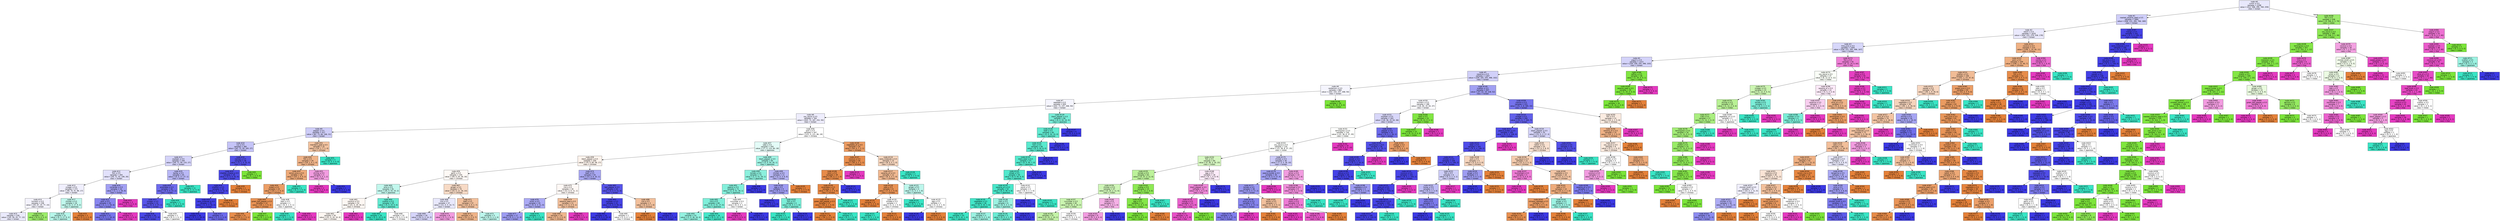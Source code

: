 digraph Tree {
node [shape=box, style="filled", color="black", fontname="helvetica"] ;
edge [fontname="helvetica"] ;
0 [label=<node &#35;0<br/>cumin &le; 0.5<br/>samples = 2298<br/>value = [412, 568, 290, 769, 259]<br/>class = korean>, fillcolor="#e8e8fc"] ;
1 [label=<node &#35;1<br/>roasted_sesame_seed &le; 0.5<br/>samples = 1860<br/>value = [408, 222, 284, 766, 180]<br/>class = korean>, fillcolor="#cfcef9"] ;
0 -> 1 [labeldistance=2.5, labelangle=45, headlabel="True"] ;
2 [label=<node &#35;2<br/>starch &le; 0.5<br/>samples = 1619<br/>value = [404, 222, 279, 536, 178]<br/>class = korean>, fillcolor="#eae9fc"] ;
1 -> 2 ;
3 [label=<node &#35;3<br/>lime_juice &le; 0.5<br/>samples = 1405<br/>value = [256, 221, 265, 496, 167]<br/>class = korean>, fillcolor="#d7d7fa"] ;
2 -> 3 ;
4 [label=<node &#35;4<br/>yogurt &le; 0.5<br/>samples = 1313<br/>value = [250, 209, 255, 496, 103]<br/>class = korean>, fillcolor="#d3d2f9"] ;
3 -> 4 ;
5 [label=<node &#35;5<br/>cayenne &le; 0.5<br/>samples = 1267<br/>value = [249, 165, 255, 496, 102]<br/>class = korean>, fillcolor="#d1d0f9"] ;
4 -> 5 ;
6 [label=<node &#35;6<br/>cardamom &le; 0.5<br/>samples = 860<br/>value = [202, 103, 237, 268, 50]<br/>class = korean>, fillcolor="#f5f5fe"] ;
5 -> 6 ;
7 [label=<node &#35;7<br/>seaweed &le; 0.5<br/>samples = 830<br/>value = [202, 73, 237, 268, 50]<br/>class = korean>, fillcolor="#f5f5fe"] ;
6 -> 7 ;
8 [label=<node &#35;8<br/>soy_sauce &le; 0.5<br/>samples = 764<br/>value = [202, 73, 187, 252, 50]<br/>class = korean>, fillcolor="#eeedfd"] ;
7 -> 8 ;
9 [label=<node &#35;9<br/>pepper &le; 0.5<br/>samples = 417<br/>value = [81, 73, 66, 166, 31]<br/>class = korean>, fillcolor="#cecdf8"] ;
8 -> 9 ;
10 [label=<node &#35;10<br/>nut &le; 0.5<br/>samples = 385<br/>value = [62, 72, 59, 165, 27]<br/>class = korean>, fillcolor="#c5c4f7"] ;
9 -> 10 ;
11 [label=<node &#35;11<br/>soybean &le; 0.5<br/>samples = 349<br/>value = [59, 71, 59, 133, 27]<br/>class = korean>, fillcolor="#d4d3f9"] ;
10 -> 11 ;
12 [label=<node &#35;12<br/>fish &le; 0.5<br/>samples = 304<br/>value = [59, 71, 42, 106, 26]<br/>class = korean>, fillcolor="#e2e1fb"] ;
11 -> 12 ;
13 [label=<node &#35;13<br/>vinegar &le; 0.5<br/>samples = 272<br/>value = [58, 70, 41, 86, 17]<br/>class = korean>, fillcolor="#f0effd"] ;
12 -> 13 ;
14 [label=<node &#35;14<br/>turmeric &le; 0.5<br/>samples = 238<br/>value = [55, 67, 24, 77, 15]<br/>class = korean>, fillcolor="#f4f3fd"] ;
13 -> 14 ;
15 [label=<node &#35;15<br/>samples = 228<br/>value = [55, 59, 24, 77, 13]<br/>class = korean>, fillcolor="#eaeafc"] ;
14 -> 15 ;
16 [label=<node &#35;16<br/>samples = 10<br/>value = [0, 8, 0, 0, 2]<br/>class = indian>, fillcolor="#9cec6a"] ;
14 -> 16 ;
17 [label=<node &#35;17<br/>chicken &le; 0.5<br/>samples = 34<br/>value = [3, 3, 17, 9, 2]<br/>class = japanese>, fillcolor="#c0f7ec"] ;
13 -> 17 ;
18 [label=<node &#35;18<br/>samples = 31<br/>value = [0, 3, 17, 9, 2]<br/>class = japanese>, fillcolor="#b7f6ea"] ;
17 -> 18 ;
19 [label=<node &#35;19<br/>samples = 3<br/>value = [3, 0, 0, 0, 0]<br/>class = chinese>, fillcolor="#e58139"] ;
17 -> 19 ;
20 [label=<node &#35;20<br/>coriander &le; 0.5<br/>samples = 32<br/>value = [1, 1, 1, 20, 9]<br/>class = korean>, fillcolor="#a2a0f3"] ;
12 -> 20 ;
21 [label=<node &#35;21<br/>pork &le; 0.5<br/>samples = 29<br/>value = [1, 1, 1, 20, 6]<br/>class = korean>, fillcolor="#8886ef"] ;
20 -> 21 ;
22 [label=<node &#35;22<br/>samples = 27<br/>value = [1, 1, 1, 20, 4]<br/>class = korean>, fillcolor="#7775ed"] ;
21 -> 22 ;
23 [label=<node &#35;23<br/>samples = 2<br/>value = [0, 0, 0, 0, 2]<br/>class = thai>, fillcolor="#e539c0"] ;
21 -> 23 ;
24 [label=<node &#35;24<br/>samples = 3<br/>value = [0, 0, 0, 0, 3]<br/>class = thai>, fillcolor="#e539c0"] ;
20 -> 24 ;
25 [label=<node &#35;25<br/>barley &le; 0.5<br/>samples = 45<br/>value = [0, 0, 17, 27, 1]<br/>class = korean>, fillcolor="#b9b8f6"] ;
11 -> 25 ;
26 [label=<node &#35;26<br/>enokidake &le; 0.5<br/>samples = 34<br/>value = [0, 0, 6, 27, 1]<br/>class = korean>, fillcolor="#6d6bec"] ;
25 -> 26 ;
27 [label=<node &#35;27<br/>vinegar &le; 0.5<br/>samples = 31<br/>value = [0, 0, 3, 27, 1]<br/>class = korean>, fillcolor="#5855e9"] ;
26 -> 27 ;
28 [label=<node &#35;28<br/>samples = 29<br/>value = [0, 0, 2, 27, 0]<br/>class = korean>, fillcolor="#4a48e7"] ;
27 -> 28 ;
29 [label=<node &#35;29<br/>samples = 2<br/>value = [0, 0, 1, 0, 1]<br/>class = japanese>, fillcolor="#ffffff"] ;
27 -> 29 ;
30 [label=<node &#35;30<br/>samples = 3<br/>value = [0, 0, 3, 0, 0]<br/>class = japanese>, fillcolor="#39e5c5"] ;
26 -> 30 ;
31 [label=<node &#35;31<br/>samples = 11<br/>value = [0, 0, 11, 0, 0]<br/>class = japanese>, fillcolor="#39e5c5"] ;
25 -> 31 ;
32 [label=<node &#35;32<br/>cashew &le; 0.5<br/>samples = 36<br/>value = [3, 1, 0, 32, 0]<br/>class = korean>, fillcolor="#5451e8"] ;
10 -> 32 ;
33 [label=<node &#35;33<br/>cheddar_cheese &le; 0.5<br/>samples = 35<br/>value = [3, 0, 0, 32, 0]<br/>class = korean>, fillcolor="#4e4ce7"] ;
32 -> 33 ;
34 [label=<node &#35;34<br/>shellfish &le; 0.5<br/>samples = 34<br/>value = [2, 0, 0, 32, 0]<br/>class = korean>, fillcolor="#4845e7"] ;
33 -> 34 ;
35 [label=<node &#35;35<br/>cane_molasses &le; 0.5<br/>samples = 33<br/>value = [1, 0, 0, 32, 0]<br/>class = korean>, fillcolor="#423fe6"] ;
34 -> 35 ;
36 [label=<node &#35;36<br/>samples = 28<br/>value = [0, 0, 0, 28, 0]<br/>class = korean>, fillcolor="#3c39e5"] ;
35 -> 36 ;
37 [label=<node &#35;37<br/>samples = 5<br/>value = [1, 0, 0, 4, 0]<br/>class = korean>, fillcolor="#6d6aec"] ;
35 -> 37 ;
38 [label=<node &#35;38<br/>samples = 1<br/>value = [1, 0, 0, 0, 0]<br/>class = chinese>, fillcolor="#e58139"] ;
34 -> 38 ;
39 [label=<node &#35;39<br/>samples = 1<br/>value = [1, 0, 0, 0, 0]<br/>class = chinese>, fillcolor="#e58139"] ;
33 -> 39 ;
40 [label=<node &#35;40<br/>samples = 1<br/>value = [0, 1, 0, 0, 0]<br/>class = indian>, fillcolor="#7be539"] ;
32 -> 40 ;
41 [label=<node &#35;41<br/>mandarin_peel &le; 0.5<br/>samples = 32<br/>value = [19, 1, 7, 1, 4]<br/>class = chinese>, fillcolor="#f3c3a0"] ;
9 -> 41 ;
42 [label=<node &#35;42<br/>fish &le; 0.5<br/>samples = 29<br/>value = [19, 1, 4, 1, 4]<br/>class = chinese>, fillcolor="#efb388"] ;
41 -> 42 ;
43 [label=<node &#35;43<br/>lemon_juice &le; 0.5<br/>samples = 26<br/>value = [19, 1, 4, 0, 2]<br/>class = chinese>, fillcolor="#eda978"] ;
42 -> 43 ;
44 [label=<node &#35;44<br/>bread &le; 0.5<br/>samples = 24<br/>value = [19, 1, 2, 0, 2]<br/>class = chinese>, fillcolor="#eb9e66"] ;
43 -> 44 ;
45 [label=<node &#35;45<br/>green_bell_pepper &le; 0.5<br/>samples = 22<br/>value = [19, 1, 1, 0, 1]<br/>class = chinese>, fillcolor="#e99355"] ;
44 -> 45 ;
46 [label=<node &#35;46<br/>samples = 21<br/>value = [19, 0, 1, 0, 1]<br/>class = chinese>, fillcolor="#e88e4d"] ;
45 -> 46 ;
47 [label=<node &#35;47<br/>samples = 1<br/>value = [0, 1, 0, 0, 0]<br/>class = indian>, fillcolor="#7be539"] ;
45 -> 47 ;
48 [label=<node &#35;48<br/>basil &le; 0.5<br/>samples = 2<br/>value = [0, 0, 1, 0, 1]<br/>class = japanese>, fillcolor="#ffffff"] ;
44 -> 48 ;
49 [label=<node &#35;49<br/>samples = 1<br/>value = [0, 0, 1, 0, 0]<br/>class = japanese>, fillcolor="#39e5c5"] ;
48 -> 49 ;
50 [label=<node &#35;50<br/>samples = 1<br/>value = [0, 0, 0, 0, 1]<br/>class = thai>, fillcolor="#e539c0"] ;
48 -> 50 ;
51 [label=<node &#35;51<br/>samples = 2<br/>value = [0, 0, 2, 0, 0]<br/>class = japanese>, fillcolor="#39e5c5"] ;
43 -> 51 ;
52 [label=<node &#35;52<br/>shrimp &le; 0.5<br/>samples = 3<br/>value = [0, 0, 0, 1, 2]<br/>class = thai>, fillcolor="#f29ce0"] ;
42 -> 52 ;
53 [label=<node &#35;53<br/>samples = 2<br/>value = [0, 0, 0, 0, 2]<br/>class = thai>, fillcolor="#e539c0"] ;
52 -> 53 ;
54 [label=<node &#35;54<br/>samples = 1<br/>value = [0, 0, 0, 1, 0]<br/>class = korean>, fillcolor="#3c39e5"] ;
52 -> 54 ;
55 [label=<node &#35;55<br/>samples = 3<br/>value = [0, 0, 3, 0, 0]<br/>class = japanese>, fillcolor="#39e5c5"] ;
41 -> 55 ;
56 [label=<node &#35;56<br/>pork &le; 0.5<br/>samples = 347<br/>value = [121, 0, 121, 86, 19]<br/>class = chinese>, fillcolor="#ffffff"] ;
8 -> 56 ;
57 [label=<node &#35;57<br/>sake &le; 0.5<br/>samples = 293<br/>value = [77, 0, 114, 84, 18]<br/>class = japanese>, fillcolor="#e3fbf7"] ;
56 -> 57 ;
58 [label=<node &#35;58<br/>black_pepper &le; 0.5<br/>samples = 209<br/>value = [74, 0, 60, 58, 17]<br/>class = chinese>, fillcolor="#fdf3ec"] ;
57 -> 58 ;
59 [label=<node &#35;59<br/>garlic &le; 0.5<br/>samples = 155<br/>value = [59, 0, 54, 26, 16]<br/>class = chinese>, fillcolor="#fef9f5"] ;
58 -> 59 ;
60 [label=<node &#35;60<br/>wine &le; 0.5<br/>samples = 81<br/>value = [26, 0, 43, 10, 2]<br/>class = japanese>, fillcolor="#c2f7ed"] ;
59 -> 60 ;
61 [label=<node &#35;61<br/>coconut &le; 0.5<br/>samples = 52<br/>value = [21, 0, 19, 10, 2]<br/>class = chinese>, fillcolor="#fdf7f3"] ;
60 -> 61 ;
62 [label=<node &#35;62<br/>samples = 50<br/>value = [21, 0, 19, 10, 0]<br/>class = chinese>, fillcolor="#fdf7f2"] ;
61 -> 62 ;
63 [label=<node &#35;63<br/>samples = 2<br/>value = [0, 0, 0, 0, 2]<br/>class = thai>, fillcolor="#e539c0"] ;
61 -> 63 ;
64 [label=<node &#35;64<br/>scallion &le; 0.5<br/>samples = 29<br/>value = [5, 0, 24, 0, 0]<br/>class = japanese>, fillcolor="#62ead1"] ;
60 -> 64 ;
65 [label=<node &#35;65<br/>samples = 19<br/>value = [0, 0, 19, 0, 0]<br/>class = japanese>, fillcolor="#39e5c5"] ;
64 -> 65 ;
66 [label=<node &#35;66<br/>samples = 10<br/>value = [5, 0, 5, 0, 0]<br/>class = chinese>, fillcolor="#ffffff"] ;
64 -> 66 ;
67 [label=<node &#35;67<br/>ginger &le; 0.5<br/>samples = 74<br/>value = [33, 0, 11, 16, 14]<br/>class = chinese>, fillcolor="#f7dac5"] ;
59 -> 67 ;
68 [label=<node &#35;68<br/>rice &le; 0.5<br/>samples = 37<br/>value = [11, 0, 5, 14, 7]<br/>class = korean>, fillcolor="#e8e8fc"] ;
67 -> 68 ;
69 [label=<node &#35;69<br/>samples = 29<br/>value = [10, 0, 3, 14, 2]<br/>class = korean>, fillcolor="#d6d5fa"] ;
68 -> 69 ;
70 [label=<node &#35;70<br/>samples = 8<br/>value = [1, 0, 2, 0, 5]<br/>class = thai>, fillcolor="#f29ce0"] ;
68 -> 70 ;
71 [label=<node &#35;71<br/>beef &le; 0.5<br/>samples = 37<br/>value = [22, 0, 6, 2, 7]<br/>class = chinese>, fillcolor="#f2c09c"] ;
67 -> 71 ;
72 [label=<node &#35;72<br/>samples = 32<br/>value = [22, 0, 3, 0, 7]<br/>class = chinese>, fillcolor="#efb388"] ;
71 -> 72 ;
73 [label=<node &#35;73<br/>samples = 5<br/>value = [0, 0, 3, 2, 0]<br/>class = japanese>, fillcolor="#bdf6ec"] ;
71 -> 73 ;
74 [label=<node &#35;74<br/>beef &le; 0.5<br/>samples = 54<br/>value = [15, 0, 6, 32, 1]<br/>class = korean>, fillcolor="#aaa9f4"] ;
58 -> 74 ;
75 [label=<node &#35;75<br/>rice &le; 0.5<br/>samples = 30<br/>value = [12, 0, 6, 11, 1]<br/>class = chinese>, fillcolor="#fef8f5"] ;
74 -> 75 ;
76 [label=<node &#35;76<br/>onion &le; 0.5<br/>samples = 19<br/>value = [5, 0, 3, 11, 0]<br/>class = korean>, fillcolor="#abaaf4"] ;
75 -> 76 ;
77 [label=<node &#35;77<br/>samples = 17<br/>value = [5, 0, 1, 11, 0]<br/>class = korean>, fillcolor="#9d9cf2"] ;
76 -> 77 ;
78 [label=<node &#35;78<br/>samples = 2<br/>value = [0, 0, 2, 0, 0]<br/>class = japanese>, fillcolor="#39e5c5"] ;
76 -> 78 ;
79 [label=<node &#35;79<br/>sesame_seed &le; 0.5<br/>samples = 11<br/>value = [7, 0, 3, 0, 1]<br/>class = chinese>, fillcolor="#f2c09c"] ;
75 -> 79 ;
80 [label=<node &#35;80<br/>samples = 10<br/>value = [7, 0, 3, 0, 0]<br/>class = chinese>, fillcolor="#f0b78e"] ;
79 -> 80 ;
81 [label=<node &#35;81<br/>samples = 1<br/>value = [0, 0, 0, 0, 1]<br/>class = thai>, fillcolor="#e539c0"] ;
79 -> 81 ;
82 [label=<node &#35;82<br/>bell_pepper &le; 0.5<br/>samples = 24<br/>value = [3, 0, 0, 21, 0]<br/>class = korean>, fillcolor="#5855e9"] ;
74 -> 82 ;
83 [label=<node &#35;83<br/>soybean &le; 0.5<br/>samples = 21<br/>value = [1, 0, 0, 20, 0]<br/>class = korean>, fillcolor="#4643e6"] ;
82 -> 83 ;
84 [label=<node &#35;84<br/>samples = 19<br/>value = [0, 0, 0, 19, 0]<br/>class = korean>, fillcolor="#3c39e5"] ;
83 -> 84 ;
85 [label=<node &#35;85<br/>samples = 2<br/>value = [1, 0, 0, 1, 0]<br/>class = chinese>, fillcolor="#ffffff"] ;
83 -> 85 ;
86 [label=<node &#35;86<br/>rice &le; 0.5<br/>samples = 3<br/>value = [2, 0, 0, 1, 0]<br/>class = chinese>, fillcolor="#f2c09c"] ;
82 -> 86 ;
87 [label=<node &#35;87<br/>samples = 2<br/>value = [2, 0, 0, 0, 0]<br/>class = chinese>, fillcolor="#e58139"] ;
86 -> 87 ;
88 [label=<node &#35;88<br/>samples = 1<br/>value = [0, 0, 0, 1, 0]<br/>class = korean>, fillcolor="#3c39e5"] ;
86 -> 88 ;
89 [label=<node &#35;89<br/>black_pepper &le; 0.5<br/>samples = 84<br/>value = [3, 0, 54, 26, 1]<br/>class = japanese>, fillcolor="#9ff2e3"] ;
57 -> 89 ;
90 [label=<node &#35;90<br/>tomato &le; 0.5<br/>samples = 73<br/>value = [1, 0, 51, 20, 1]<br/>class = japanese>, fillcolor="#8bf0dd"] ;
89 -> 90 ;
91 [label=<node &#35;91<br/>peanut &le; 0.5<br/>samples = 71<br/>value = [1, 0, 51, 18, 1]<br/>class = japanese>, fillcolor="#84efdb"] ;
90 -> 91 ;
92 [label=<node &#35;92<br/>rice &le; 0.5<br/>samples = 69<br/>value = [1, 0, 51, 17, 0]<br/>class = japanese>, fillcolor="#7eeed9"] ;
91 -> 92 ;
93 [label=<node &#35;93<br/>samples = 53<br/>value = [1, 0, 36, 16, 0]<br/>class = japanese>, fillcolor="#94f1e0"] ;
92 -> 93 ;
94 [label=<node &#35;94<br/>samples = 16<br/>value = [0, 0, 15, 1, 0]<br/>class = japanese>, fillcolor="#46e7c9"] ;
92 -> 94 ;
95 [label=<node &#35;95<br/>cucumber &le; 0.5<br/>samples = 2<br/>value = [0, 0, 0, 1, 1]<br/>class = korean>, fillcolor="#ffffff"] ;
91 -> 95 ;
96 [label=<node &#35;96<br/>samples = 1<br/>value = [0, 0, 0, 0, 1]<br/>class = thai>, fillcolor="#e539c0"] ;
95 -> 96 ;
97 [label=<node &#35;97<br/>samples = 1<br/>value = [0, 0, 0, 1, 0]<br/>class = korean>, fillcolor="#3c39e5"] ;
95 -> 97 ;
98 [label=<node &#35;98<br/>samples = 2<br/>value = [0, 0, 0, 2, 0]<br/>class = korean>, fillcolor="#3c39e5"] ;
90 -> 98 ;
99 [label=<node &#35;99<br/>chicken &le; 0.5<br/>samples = 11<br/>value = [2, 0, 3, 6, 0]<br/>class = korean>, fillcolor="#b6b5f5"] ;
89 -> 99 ;
100 [label=<node &#35;100<br/>egg &le; 0.5<br/>samples = 9<br/>value = [0, 0, 3, 6, 0]<br/>class = korean>, fillcolor="#9e9cf2"] ;
99 -> 100 ;
101 [label=<node &#35;101<br/>samples = 5<br/>value = [0, 0, 0, 5, 0]<br/>class = korean>, fillcolor="#3c39e5"] ;
100 -> 101 ;
102 [label=<node &#35;102<br/>fish &le; 0.5<br/>samples = 4<br/>value = [0, 0, 3, 1, 0]<br/>class = japanese>, fillcolor="#7beed8"] ;
100 -> 102 ;
103 [label=<node &#35;103<br/>samples = 3<br/>value = [0, 0, 3, 0, 0]<br/>class = japanese>, fillcolor="#39e5c5"] ;
102 -> 103 ;
104 [label=<node &#35;104<br/>samples = 1<br/>value = [0, 0, 0, 1, 0]<br/>class = korean>, fillcolor="#3c39e5"] ;
102 -> 104 ;
105 [label=<node &#35;105<br/>samples = 2<br/>value = [2, 0, 0, 0, 0]<br/>class = chinese>, fillcolor="#e58139"] ;
99 -> 105 ;
106 [label=<node &#35;106<br/>vegetable_oil &le; 0.5<br/>samples = 54<br/>value = [44, 0, 7, 2, 1]<br/>class = chinese>, fillcolor="#eb9c63"] ;
56 -> 106 ;
107 [label=<node &#35;107<br/>coconut &le; 0.5<br/>samples = 40<br/>value = [36, 0, 2, 1, 1]<br/>class = chinese>, fillcolor="#e88e4e"] ;
106 -> 107 ;
108 [label=<node &#35;108<br/>raisin &le; 0.5<br/>samples = 39<br/>value = [36, 0, 2, 1, 0]<br/>class = chinese>, fillcolor="#e78b49"] ;
107 -> 108 ;
109 [label=<node &#35;109<br/>enokidake &le; 0.5<br/>samples = 38<br/>value = [36, 0, 2, 0, 0]<br/>class = chinese>, fillcolor="#e68844"] ;
108 -> 109 ;
110 [label=<node &#35;110<br/>green_bell_pepper &le; 0.5<br/>samples = 37<br/>value = [36, 0, 1, 0, 0]<br/>class = chinese>, fillcolor="#e6843e"] ;
109 -> 110 ;
111 [label=<node &#35;111<br/>samples = 36<br/>value = [36, 0, 0, 0, 0]<br/>class = chinese>, fillcolor="#e58139"] ;
110 -> 111 ;
112 [label=<node &#35;112<br/>samples = 1<br/>value = [0, 0, 1, 0, 0]<br/>class = japanese>, fillcolor="#39e5c5"] ;
110 -> 112 ;
113 [label=<node &#35;113<br/>samples = 1<br/>value = [0, 0, 1, 0, 0]<br/>class = japanese>, fillcolor="#39e5c5"] ;
109 -> 113 ;
114 [label=<node &#35;114<br/>samples = 1<br/>value = [0, 0, 0, 1, 0]<br/>class = korean>, fillcolor="#3c39e5"] ;
108 -> 114 ;
115 [label=<node &#35;115<br/>samples = 1<br/>value = [0, 0, 0, 0, 1]<br/>class = thai>, fillcolor="#e539c0"] ;
107 -> 115 ;
116 [label=<node &#35;116<br/>cane_molasses &le; 0.5<br/>samples = 14<br/>value = [8, 0, 5, 1, 0]<br/>class = chinese>, fillcolor="#f6d5bd"] ;
106 -> 116 ;
117 [label=<node &#35;117<br/>sesame_oil &le; 0.5<br/>samples = 12<br/>value = [8, 0, 3, 1, 0]<br/>class = chinese>, fillcolor="#f1b991"] ;
116 -> 117 ;
118 [label=<node &#35;118<br/>sake &le; 0.5<br/>samples = 8<br/>value = [7, 0, 1, 0, 0]<br/>class = chinese>, fillcolor="#e99355"] ;
117 -> 118 ;
119 [label=<node &#35;119<br/>samples = 6<br/>value = [6, 0, 0, 0, 0]<br/>class = chinese>, fillcolor="#e58139"] ;
118 -> 119 ;
120 [label=<node &#35;120<br/>shiitake &le; 0.5<br/>samples = 2<br/>value = [1, 0, 1, 0, 0]<br/>class = chinese>, fillcolor="#ffffff"] ;
118 -> 120 ;
121 [label=<node &#35;121<br/>samples = 1<br/>value = [0, 0, 1, 0, 0]<br/>class = japanese>, fillcolor="#39e5c5"] ;
120 -> 121 ;
122 [label=<node &#35;122<br/>samples = 1<br/>value = [1, 0, 0, 0, 0]<br/>class = chinese>, fillcolor="#e58139"] ;
120 -> 122 ;
123 [label=<node &#35;123<br/>ginger &le; 0.5<br/>samples = 4<br/>value = [1, 0, 2, 1, 0]<br/>class = japanese>, fillcolor="#bdf6ec"] ;
117 -> 123 ;
124 [label=<node &#35;124<br/>samples = 2<br/>value = [0, 0, 2, 0, 0]<br/>class = japanese>, fillcolor="#39e5c5"] ;
123 -> 124 ;
125 [label=<node &#35;125<br/>egg &le; 0.5<br/>samples = 2<br/>value = [1, 0, 0, 1, 0]<br/>class = chinese>, fillcolor="#ffffff"] ;
123 -> 125 ;
126 [label=<node &#35;126<br/>samples = 1<br/>value = [0, 0, 0, 1, 0]<br/>class = korean>, fillcolor="#3c39e5"] ;
125 -> 126 ;
127 [label=<node &#35;127<br/>samples = 1<br/>value = [1, 0, 0, 0, 0]<br/>class = chinese>, fillcolor="#e58139"] ;
125 -> 127 ;
128 [label=<node &#35;128<br/>samples = 2<br/>value = [0, 0, 2, 0, 0]<br/>class = japanese>, fillcolor="#39e5c5"] ;
116 -> 128 ;
129 [label=<node &#35;129<br/>black_pepper &le; 0.5<br/>samples = 66<br/>value = [0, 0, 50, 16, 0]<br/>class = japanese>, fillcolor="#78edd8"] ;
7 -> 129 ;
130 [label=<node &#35;130<br/>beef &le; 0.5<br/>samples = 60<br/>value = [0, 0, 50, 10, 0]<br/>class = japanese>, fillcolor="#61ead1"] ;
129 -> 130 ;
131 [label=<node &#35;131<br/>ham &le; 0.5<br/>samples = 58<br/>value = [0, 0, 50, 8, 0]<br/>class = japanese>, fillcolor="#59e9ce"] ;
130 -> 131 ;
132 [label=<node &#35;132<br/>black_bean &le; 0.5<br/>samples = 57<br/>value = [0, 0, 50, 7, 0]<br/>class = japanese>, fillcolor="#55e9cd"] ;
131 -> 132 ;
133 [label=<node &#35;133<br/>wheat &le; 0.5<br/>samples = 56<br/>value = [0, 0, 50, 6, 0]<br/>class = japanese>, fillcolor="#51e8cc"] ;
132 -> 133 ;
134 [label=<node &#35;134<br/>sesame_oil &le; 0.5<br/>samples = 52<br/>value = [0, 0, 48, 4, 0]<br/>class = japanese>, fillcolor="#49e7ca"] ;
133 -> 134 ;
135 [label=<node &#35;135<br/>vegetable &le; 0.5<br/>samples = 46<br/>value = [0, 0, 44, 2, 0]<br/>class = japanese>, fillcolor="#42e6c8"] ;
134 -> 135 ;
136 [label=<node &#35;136<br/>samples = 43<br/>value = [0, 0, 42, 1, 0]<br/>class = japanese>, fillcolor="#3ee6c6"] ;
135 -> 136 ;
137 [label=<node &#35;137<br/>samples = 3<br/>value = [0, 0, 2, 1, 0]<br/>class = japanese>, fillcolor="#9cf2e2"] ;
135 -> 137 ;
138 [label=<node &#35;138<br/>clam &le; 0.5<br/>samples = 6<br/>value = [0, 0, 4, 2, 0]<br/>class = japanese>, fillcolor="#9cf2e2"] ;
134 -> 138 ;
139 [label=<node &#35;139<br/>samples = 5<br/>value = [0, 0, 4, 1, 0]<br/>class = japanese>, fillcolor="#6aecd4"] ;
138 -> 139 ;
140 [label=<node &#35;140<br/>samples = 1<br/>value = [0, 0, 0, 1, 0]<br/>class = korean>, fillcolor="#3c39e5"] ;
138 -> 140 ;
141 [label=<node &#35;141<br/>squid &le; 0.5<br/>samples = 4<br/>value = [0, 0, 2, 2, 0]<br/>class = japanese>, fillcolor="#ffffff"] ;
133 -> 141 ;
142 [label=<node &#35;142<br/>samples = 2<br/>value = [0, 0, 0, 2, 0]<br/>class = korean>, fillcolor="#3c39e5"] ;
141 -> 142 ;
143 [label=<node &#35;143<br/>samples = 2<br/>value = [0, 0, 2, 0, 0]<br/>class = japanese>, fillcolor="#39e5c5"] ;
141 -> 143 ;
144 [label=<node &#35;144<br/>samples = 1<br/>value = [0, 0, 0, 1, 0]<br/>class = korean>, fillcolor="#3c39e5"] ;
132 -> 144 ;
145 [label=<node &#35;145<br/>samples = 1<br/>value = [0, 0, 0, 1, 0]<br/>class = korean>, fillcolor="#3c39e5"] ;
131 -> 145 ;
146 [label=<node &#35;146<br/>samples = 2<br/>value = [0, 0, 0, 2, 0]<br/>class = korean>, fillcolor="#3c39e5"] ;
130 -> 146 ;
147 [label=<node &#35;147<br/>samples = 6<br/>value = [0, 0, 0, 6, 0]<br/>class = korean>, fillcolor="#3c39e5"] ;
129 -> 147 ;
148 [label=<node &#35;148<br/>samples = 30<br/>value = [0, 30, 0, 0, 0]<br/>class = indian>, fillcolor="#7be539"] ;
6 -> 148 ;
149 [label=<node &#35;149<br/>scallion &le; 0.5<br/>samples = 407<br/>value = [47, 62, 18, 228, 52]<br/>class = korean>, fillcolor="#a1a0f2"] ;
5 -> 149 ;
150 [label=<node &#35;150<br/>turmeric &le; 0.5<br/>samples = 186<br/>value = [16, 60, 10, 63, 37]<br/>class = korean>, fillcolor="#fafafe"] ;
149 -> 150 ;
151 [label=<node &#35;151<br/>soybean &le; 0.5<br/>samples = 163<br/>value = [16, 38, 10, 63, 36]<br/>class = korean>, fillcolor="#d8d7fa"] ;
150 -> 151 ;
152 [label=<node &#35;152<br/>lemongrass &le; 0.5<br/>samples = 130<br/>value = [12, 38, 8, 37, 35]<br/>class = indian>, fillcolor="#fefffd"] ;
151 -> 152 ;
153 [label=<node &#35;153<br/>soy_sauce &le; 0.5<br/>samples = 120<br/>value = [12, 38, 8, 37, 25]<br/>class = indian>, fillcolor="#fdfffd"] ;
152 -> 153 ;
154 [label=<node &#35;154<br/>fish &le; 0.5<br/>samples = 80<br/>value = [5, 38, 3, 19, 15]<br/>class = indian>, fillcolor="#d6f7c1"] ;
153 -> 154 ;
155 [label=<node &#35;155<br/>tomato &le; 0.5<br/>samples = 62<br/>value = [5, 37, 3, 11, 6]<br/>class = indian>, fillcolor="#bcf29a"] ;
154 -> 155 ;
156 [label=<node &#35;156<br/>chicken &le; 0.5<br/>samples = 47<br/>value = [4, 24, 2, 11, 6]<br/>class = indian>, fillcolor="#cff6b8"] ;
155 -> 156 ;
157 [label=<node &#35;157<br/>cucumber &le; 0.5<br/>samples = 40<br/>value = [4, 22, 2, 10, 2]<br/>class = indian>, fillcolor="#caf5b0"] ;
156 -> 157 ;
158 [label=<node &#35;158<br/>samples = 37<br/>value = [3, 22, 1, 10, 1]<br/>class = indian>, fillcolor="#c4f3a7"] ;
157 -> 158 ;
159 [label=<node &#35;159<br/>samples = 3<br/>value = [1, 0, 1, 0, 1]<br/>class = chinese>, fillcolor="#ffffff"] ;
157 -> 159 ;
160 [label=<node &#35;160<br/>meat &le; 0.5<br/>samples = 7<br/>value = [0, 2, 0, 1, 4]<br/>class = thai>, fillcolor="#f5b0e6"] ;
156 -> 160 ;
161 [label=<node &#35;161<br/>samples = 6<br/>value = [0, 2, 0, 0, 4]<br/>class = thai>, fillcolor="#f29ce0"] ;
160 -> 161 ;
162 [label=<node &#35;162<br/>samples = 1<br/>value = [0, 0, 0, 1, 0]<br/>class = korean>, fillcolor="#3c39e5"] ;
160 -> 162 ;
163 [label=<node &#35;163<br/>scallop &le; 0.5<br/>samples = 15<br/>value = [1, 13, 1, 0, 0]<br/>class = indian>, fillcolor="#8ee955"] ;
155 -> 163 ;
164 [label=<node &#35;164<br/>egg &le; 0.5<br/>samples = 14<br/>value = [1, 13, 0, 0, 0]<br/>class = indian>, fillcolor="#85e748"] ;
163 -> 164 ;
165 [label=<node &#35;165<br/>samples = 13<br/>value = [0, 13, 0, 0, 0]<br/>class = indian>, fillcolor="#7be539"] ;
164 -> 165 ;
166 [label=<node &#35;166<br/>samples = 1<br/>value = [1, 0, 0, 0, 0]<br/>class = chinese>, fillcolor="#e58139"] ;
164 -> 166 ;
167 [label=<node &#35;167<br/>samples = 1<br/>value = [0, 0, 1, 0, 0]<br/>class = japanese>, fillcolor="#39e5c5"] ;
163 -> 167 ;
168 [label=<node &#35;168<br/>egg &le; 0.5<br/>samples = 18<br/>value = [0, 1, 0, 8, 9]<br/>class = thai>, fillcolor="#fcebf9"] ;
154 -> 168 ;
169 [label=<node &#35;169<br/>black_pepper &le; 0.5<br/>samples = 13<br/>value = [0, 1, 0, 3, 9]<br/>class = thai>, fillcolor="#ef88d9"] ;
168 -> 169 ;
170 [label=<node &#35;170<br/>mango &le; 0.5<br/>samples = 11<br/>value = [0, 1, 0, 1, 9]<br/>class = thai>, fillcolor="#ea61cd"] ;
169 -> 170 ;
171 [label=<node &#35;171<br/>samples = 10<br/>value = [0, 0, 0, 1, 9]<br/>class = thai>, fillcolor="#e84fc7"] ;
170 -> 171 ;
172 [label=<node &#35;172<br/>samples = 1<br/>value = [0, 1, 0, 0, 0]<br/>class = indian>, fillcolor="#7be539"] ;
170 -> 172 ;
173 [label=<node &#35;173<br/>samples = 2<br/>value = [0, 0, 0, 2, 0]<br/>class = korean>, fillcolor="#3c39e5"] ;
169 -> 173 ;
174 [label=<node &#35;174<br/>samples = 5<br/>value = [0, 0, 0, 5, 0]<br/>class = korean>, fillcolor="#3c39e5"] ;
168 -> 174 ;
175 [label=<node &#35;175<br/>chicken &le; 0.5<br/>samples = 40<br/>value = [7, 0, 5, 18, 10]<br/>class = korean>, fillcolor="#cbcaf8"] ;
153 -> 175 ;
176 [label=<node &#35;176<br/>peanut_butter &le; 0.5<br/>samples = 30<br/>value = [5, 0, 4, 17, 4]<br/>class = korean>, fillcolor="#a1a0f3"] ;
175 -> 176 ;
177 [label=<node &#35;177<br/>tomato &le; 0.5<br/>samples = 28<br/>value = [5, 0, 4, 17, 2]<br/>class = korean>, fillcolor="#9998f1"] ;
176 -> 177 ;
178 [label=<node &#35;178<br/>olive_oil &le; 0.5<br/>samples = 25<br/>value = [3, 0, 4, 17, 1]<br/>class = korean>, fillcolor="#8684ef"] ;
177 -> 178 ;
179 [label=<node &#35;179<br/>samples = 24<br/>value = [3, 0, 4, 17, 0]<br/>class = korean>, fillcolor="#807eee"] ;
178 -> 179 ;
180 [label=<node &#35;180<br/>samples = 1<br/>value = [0, 0, 0, 0, 1]<br/>class = thai>, fillcolor="#e539c0"] ;
178 -> 180 ;
181 [label=<node &#35;181<br/>lemon &le; 0.5<br/>samples = 3<br/>value = [2, 0, 0, 0, 1]<br/>class = chinese>, fillcolor="#f2c09c"] ;
177 -> 181 ;
182 [label=<node &#35;182<br/>samples = 2<br/>value = [2, 0, 0, 0, 0]<br/>class = chinese>, fillcolor="#e58139"] ;
181 -> 182 ;
183 [label=<node &#35;183<br/>samples = 1<br/>value = [0, 0, 0, 0, 1]<br/>class = thai>, fillcolor="#e539c0"] ;
181 -> 183 ;
184 [label=<node &#35;184<br/>samples = 2<br/>value = [0, 0, 0, 0, 2]<br/>class = thai>, fillcolor="#e539c0"] ;
176 -> 184 ;
185 [label=<node &#35;185<br/>lemon &le; 0.5<br/>samples = 10<br/>value = [2, 0, 1, 1, 6]<br/>class = thai>, fillcolor="#f29ce0"] ;
175 -> 185 ;
186 [label=<node &#35;186<br/>buckwheat &le; 0.5<br/>samples = 9<br/>value = [2, 0, 1, 0, 6]<br/>class = thai>, fillcolor="#f08edb"] ;
185 -> 186 ;
187 [label=<node &#35;187<br/>sherry &le; 0.5<br/>samples = 8<br/>value = [2, 0, 0, 0, 6]<br/>class = thai>, fillcolor="#ee7bd5"] ;
186 -> 187 ;
188 [label=<node &#35;188<br/>samples = 7<br/>value = [1, 0, 0, 0, 6]<br/>class = thai>, fillcolor="#e95acb"] ;
187 -> 188 ;
189 [label=<node &#35;189<br/>samples = 1<br/>value = [1, 0, 0, 0, 0]<br/>class = chinese>, fillcolor="#e58139"] ;
187 -> 189 ;
190 [label=<node &#35;190<br/>samples = 1<br/>value = [0, 0, 1, 0, 0]<br/>class = japanese>, fillcolor="#39e5c5"] ;
186 -> 190 ;
191 [label=<node &#35;191<br/>samples = 1<br/>value = [0, 0, 0, 1, 0]<br/>class = korean>, fillcolor="#3c39e5"] ;
185 -> 191 ;
192 [label=<node &#35;192<br/>samples = 10<br/>value = [0, 0, 0, 0, 10]<br/>class = thai>, fillcolor="#e539c0"] ;
152 -> 192 ;
193 [label=<node &#35;193<br/>pepper &le; 0.5<br/>samples = 33<br/>value = [4, 0, 2, 26, 1]<br/>class = korean>, fillcolor="#6b69eb"] ;
151 -> 193 ;
194 [label=<node &#35;194<br/>lemongrass &le; 0.5<br/>samples = 28<br/>value = [0, 0, 2, 25, 1]<br/>class = korean>, fillcolor="#5250e8"] ;
193 -> 194 ;
195 [label=<node &#35;195<br/>wasabi &le; 0.5<br/>samples = 27<br/>value = [0, 0, 2, 25, 0]<br/>class = korean>, fillcolor="#4c49e7"] ;
194 -> 195 ;
196 [label=<node &#35;196<br/>lettuce &le; 0.5<br/>samples = 26<br/>value = [0, 0, 1, 25, 0]<br/>class = korean>, fillcolor="#4441e6"] ;
195 -> 196 ;
197 [label=<node &#35;197<br/>samples = 23<br/>value = [0, 0, 0, 23, 0]<br/>class = korean>, fillcolor="#3c39e5"] ;
196 -> 197 ;
198 [label=<node &#35;198<br/>vegetable &le; 0.5<br/>samples = 3<br/>value = [0, 0, 1, 2, 0]<br/>class = korean>, fillcolor="#9e9cf2"] ;
196 -> 198 ;
199 [label=<node &#35;199<br/>samples = 1<br/>value = [0, 0, 1, 0, 0]<br/>class = japanese>, fillcolor="#39e5c5"] ;
198 -> 199 ;
200 [label=<node &#35;200<br/>samples = 2<br/>value = [0, 0, 0, 2, 0]<br/>class = korean>, fillcolor="#3c39e5"] ;
198 -> 200 ;
201 [label=<node &#35;201<br/>samples = 1<br/>value = [0, 0, 1, 0, 0]<br/>class = japanese>, fillcolor="#39e5c5"] ;
195 -> 201 ;
202 [label=<node &#35;202<br/>samples = 1<br/>value = [0, 0, 0, 0, 1]<br/>class = thai>, fillcolor="#e539c0"] ;
194 -> 202 ;
203 [label=<node &#35;203<br/>vinegar &le; 0.5<br/>samples = 5<br/>value = [4, 0, 0, 1, 0]<br/>class = chinese>, fillcolor="#eca06a"] ;
193 -> 203 ;
204 [label=<node &#35;204<br/>samples = 1<br/>value = [0, 0, 0, 1, 0]<br/>class = korean>, fillcolor="#3c39e5"] ;
203 -> 204 ;
205 [label=<node &#35;205<br/>samples = 4<br/>value = [4, 0, 0, 0, 0]<br/>class = chinese>, fillcolor="#e58139"] ;
203 -> 205 ;
206 [label=<node &#35;206<br/>basil &le; 0.5<br/>samples = 23<br/>value = [0, 22, 0, 0, 1]<br/>class = indian>, fillcolor="#81e642"] ;
150 -> 206 ;
207 [label=<node &#35;207<br/>samples = 22<br/>value = [0, 22, 0, 0, 0]<br/>class = indian>, fillcolor="#7be539"] ;
206 -> 207 ;
208 [label=<node &#35;208<br/>samples = 1<br/>value = [0, 0, 0, 0, 1]<br/>class = thai>, fillcolor="#e539c0"] ;
206 -> 208 ;
209 [label=<node &#35;209<br/>cilantro &le; 0.5<br/>samples = 221<br/>value = [31, 2, 8, 165, 15]<br/>class = korean>, fillcolor="#7573ed"] ;
149 -> 209 ;
210 [label=<node &#35;210<br/>vinegar &le; 0.5<br/>samples = 200<br/>value = [21, 0, 7, 165, 7]<br/>class = korean>, fillcolor="#6260ea"] ;
209 -> 210 ;
211 [label=<node &#35;211<br/>peanut_butter &le; 0.5<br/>samples = 165<br/>value = [9, 0, 4, 148, 4]<br/>class = korean>, fillcolor="#514fe8"] ;
210 -> 211 ;
212 [label=<node &#35;212<br/>bean &le; 0.5<br/>samples = 163<br/>value = [9, 0, 4, 148, 2]<br/>class = korean>, fillcolor="#4f4ce8"] ;
211 -> 212 ;
213 [label=<node &#35;213<br/>chicken &le; 0.5<br/>samples = 158<br/>value = [6, 0, 4, 146, 2]<br/>class = korean>, fillcolor="#4b49e7"] ;
212 -> 213 ;
214 [label=<node &#35;214<br/>coconut &le; 0.5<br/>samples = 152<br/>value = [6, 0, 2, 143, 1]<br/>class = korean>, fillcolor="#4845e7"] ;
213 -> 214 ;
215 [label=<node &#35;215<br/>olive_oil &le; 0.5<br/>samples = 151<br/>value = [6, 0, 2, 143, 0]<br/>class = korean>, fillcolor="#4744e6"] ;
214 -> 215 ;
216 [label=<node &#35;216<br/>katsuobushi &le; 0.5<br/>samples = 150<br/>value = [6, 0, 1, 143, 0]<br/>class = korean>, fillcolor="#4543e6"] ;
215 -> 216 ;
217 [label=<node &#35;217<br/>samples = 149<br/>value = [6, 0, 0, 143, 0]<br/>class = korean>, fillcolor="#4441e6"] ;
216 -> 217 ;
218 [label=<node &#35;218<br/>samples = 1<br/>value = [0, 0, 1, 0, 0]<br/>class = japanese>, fillcolor="#39e5c5"] ;
216 -> 218 ;
219 [label=<node &#35;219<br/>samples = 1<br/>value = [0, 0, 1, 0, 0]<br/>class = japanese>, fillcolor="#39e5c5"] ;
215 -> 219 ;
220 [label=<node &#35;220<br/>samples = 1<br/>value = [0, 0, 0, 0, 1]<br/>class = thai>, fillcolor="#e539c0"] ;
214 -> 220 ;
221 [label=<node &#35;221<br/>fish &le; 0.5<br/>samples = 6<br/>value = [0, 0, 2, 3, 1]<br/>class = korean>, fillcolor="#cecef8"] ;
213 -> 221 ;
222 [label=<node &#35;222<br/>honey &le; 0.5<br/>samples = 5<br/>value = [0, 0, 2, 3, 0]<br/>class = korean>, fillcolor="#bebdf6"] ;
221 -> 222 ;
223 [label=<node &#35;223<br/>wine &le; 0.5<br/>samples = 4<br/>value = [0, 0, 1, 3, 0]<br/>class = korean>, fillcolor="#7d7bee"] ;
222 -> 223 ;
224 [label=<node &#35;224<br/>samples = 3<br/>value = [0, 0, 0, 3, 0]<br/>class = korean>, fillcolor="#3c39e5"] ;
223 -> 224 ;
225 [label=<node &#35;225<br/>samples = 1<br/>value = [0, 0, 1, 0, 0]<br/>class = japanese>, fillcolor="#39e5c5"] ;
223 -> 225 ;
226 [label=<node &#35;226<br/>samples = 1<br/>value = [0, 0, 1, 0, 0]<br/>class = japanese>, fillcolor="#39e5c5"] ;
222 -> 226 ;
227 [label=<node &#35;227<br/>samples = 1<br/>value = [0, 0, 0, 0, 1]<br/>class = thai>, fillcolor="#e539c0"] ;
221 -> 227 ;
228 [label=<node &#35;228<br/>pork &le; 0.5<br/>samples = 5<br/>value = [3, 0, 0, 2, 0]<br/>class = chinese>, fillcolor="#f6d5bd"] ;
212 -> 228 ;
229 [label=<node &#35;229<br/>ginger &le; 0.5<br/>samples = 3<br/>value = [1, 0, 0, 2, 0]<br/>class = korean>, fillcolor="#9e9cf2"] ;
228 -> 229 ;
230 [label=<node &#35;230<br/>samples = 2<br/>value = [0, 0, 0, 2, 0]<br/>class = korean>, fillcolor="#3c39e5"] ;
229 -> 230 ;
231 [label=<node &#35;231<br/>samples = 1<br/>value = [1, 0, 0, 0, 0]<br/>class = chinese>, fillcolor="#e58139"] ;
229 -> 231 ;
232 [label=<node &#35;232<br/>samples = 2<br/>value = [2, 0, 0, 0, 0]<br/>class = chinese>, fillcolor="#e58139"] ;
228 -> 232 ;
233 [label=<node &#35;233<br/>samples = 2<br/>value = [0, 0, 0, 0, 2]<br/>class = thai>, fillcolor="#e539c0"] ;
211 -> 233 ;
234 [label=<node &#35;234<br/>black_pepper &le; 0.5<br/>samples = 35<br/>value = [12, 0, 3, 17, 3]<br/>class = korean>, fillcolor="#d5d4f9"] ;
210 -> 234 ;
235 [label=<node &#35;235<br/>radish &le; 0.5<br/>samples = 25<br/>value = [12, 0, 2, 8, 3]<br/>class = chinese>, fillcolor="#f9e1d0"] ;
234 -> 235 ;
236 [label=<node &#35;236<br/>soy_sauce &le; 0.5<br/>samples = 22<br/>value = [12, 0, 2, 5, 3]<br/>class = chinese>, fillcolor="#f4cbad"] ;
235 -> 236 ;
237 [label=<node &#35;237<br/>buckwheat &le; 0.5<br/>samples = 4<br/>value = [1, 0, 0, 0, 3]<br/>class = thai>, fillcolor="#ee7bd5"] ;
236 -> 237 ;
238 [label=<node &#35;238<br/>samples = 3<br/>value = [0, 0, 0, 0, 3]<br/>class = thai>, fillcolor="#e539c0"] ;
237 -> 238 ;
239 [label=<node &#35;239<br/>samples = 1<br/>value = [1, 0, 0, 0, 0]<br/>class = chinese>, fillcolor="#e58139"] ;
237 -> 239 ;
240 [label=<node &#35;240<br/>vegetable &le; 0.5<br/>samples = 18<br/>value = [11, 0, 2, 5, 0]<br/>class = chinese>, fillcolor="#f3c5a4"] ;
236 -> 240 ;
241 [label=<node &#35;241<br/>sake &le; 0.5<br/>samples = 14<br/>value = [10, 0, 2, 2, 0]<br/>class = chinese>, fillcolor="#eeab7b"] ;
240 -> 241 ;
242 [label=<node &#35;242<br/>chinese_cabbage &le; 0.5<br/>samples = 11<br/>value = [9, 0, 0, 2, 0]<br/>class = chinese>, fillcolor="#eb9d65"] ;
241 -> 242 ;
243 [label=<node &#35;243<br/>samples = 10<br/>value = [9, 0, 0, 1, 0]<br/>class = chinese>, fillcolor="#e88f4f"] ;
242 -> 243 ;
244 [label=<node &#35;244<br/>samples = 1<br/>value = [0, 0, 0, 1, 0]<br/>class = korean>, fillcolor="#3c39e5"] ;
242 -> 244 ;
245 [label=<node &#35;245<br/>ginger &le; 0.5<br/>samples = 3<br/>value = [1, 0, 2, 0, 0]<br/>class = japanese>, fillcolor="#9cf2e2"] ;
241 -> 245 ;
246 [label=<node &#35;246<br/>samples = 1<br/>value = [1, 0, 0, 0, 0]<br/>class = chinese>, fillcolor="#e58139"] ;
245 -> 246 ;
247 [label=<node &#35;247<br/>samples = 2<br/>value = [0, 0, 2, 0, 0]<br/>class = japanese>, fillcolor="#39e5c5"] ;
245 -> 247 ;
248 [label=<node &#35;248<br/>sesame_oil &le; 0.5<br/>samples = 4<br/>value = [1, 0, 0, 3, 0]<br/>class = korean>, fillcolor="#7d7bee"] ;
240 -> 248 ;
249 [label=<node &#35;249<br/>samples = 1<br/>value = [1, 0, 0, 0, 0]<br/>class = chinese>, fillcolor="#e58139"] ;
248 -> 249 ;
250 [label=<node &#35;250<br/>samples = 3<br/>value = [0, 0, 0, 3, 0]<br/>class = korean>, fillcolor="#3c39e5"] ;
248 -> 250 ;
251 [label=<node &#35;251<br/>samples = 3<br/>value = [0, 0, 0, 3, 0]<br/>class = korean>, fillcolor="#3c39e5"] ;
235 -> 251 ;
252 [label=<node &#35;252<br/>coconut &le; 0.5<br/>samples = 10<br/>value = [0, 0, 1, 9, 0]<br/>class = korean>, fillcolor="#524fe8"] ;
234 -> 252 ;
253 [label=<node &#35;253<br/>samples = 9<br/>value = [0, 0, 0, 9, 0]<br/>class = korean>, fillcolor="#3c39e5"] ;
252 -> 253 ;
254 [label=<node &#35;254<br/>samples = 1<br/>value = [0, 0, 1, 0, 0]<br/>class = japanese>, fillcolor="#39e5c5"] ;
252 -> 254 ;
255 [label=<node &#35;255<br/>fish &le; 0.5<br/>samples = 21<br/>value = [10, 2, 1, 0, 8]<br/>class = chinese>, fillcolor="#fbece1"] ;
209 -> 255 ;
256 [label=<node &#35;256<br/>sesame_oil &le; 0.5<br/>samples = 15<br/>value = [10, 2, 1, 0, 2]<br/>class = chinese>, fillcolor="#efb185"] ;
255 -> 256 ;
257 [label=<node &#35;257<br/>soy_sauce &le; 0.5<br/>samples = 8<br/>value = [3, 2, 1, 0, 2]<br/>class = chinese>, fillcolor="#fbeade"] ;
256 -> 257 ;
258 [label=<node &#35;258<br/>chicken &le; 0.5<br/>samples = 4<br/>value = [0, 2, 0, 0, 2]<br/>class = indian>, fillcolor="#ffffff"] ;
257 -> 258 ;
259 [label=<node &#35;259<br/>coconut &le; 0.5<br/>samples = 3<br/>value = [0, 1, 0, 0, 2]<br/>class = thai>, fillcolor="#f29ce0"] ;
258 -> 259 ;
260 [label=<node &#35;260<br/>samples = 2<br/>value = [0, 0, 0, 0, 2]<br/>class = thai>, fillcolor="#e539c0"] ;
259 -> 260 ;
261 [label=<node &#35;261<br/>samples = 1<br/>value = [0, 1, 0, 0, 0]<br/>class = indian>, fillcolor="#7be539"] ;
259 -> 261 ;
262 [label=<node &#35;262<br/>samples = 1<br/>value = [0, 1, 0, 0, 0]<br/>class = indian>, fillcolor="#7be539"] ;
258 -> 262 ;
263 [label=<node &#35;263<br/>carrot &le; 0.5<br/>samples = 4<br/>value = [3, 0, 1, 0, 0]<br/>class = chinese>, fillcolor="#eeab7b"] ;
257 -> 263 ;
264 [label=<node &#35;264<br/>samples = 3<br/>value = [3, 0, 0, 0, 0]<br/>class = chinese>, fillcolor="#e58139"] ;
263 -> 264 ;
265 [label=<node &#35;265<br/>samples = 1<br/>value = [0, 0, 1, 0, 0]<br/>class = japanese>, fillcolor="#39e5c5"] ;
263 -> 265 ;
266 [label=<node &#35;266<br/>samples = 7<br/>value = [7, 0, 0, 0, 0]<br/>class = chinese>, fillcolor="#e58139"] ;
256 -> 266 ;
267 [label=<node &#35;267<br/>samples = 6<br/>value = [0, 0, 0, 0, 6]<br/>class = thai>, fillcolor="#e539c0"] ;
255 -> 267 ;
268 [label=<node &#35;268<br/>saffron &le; 0.5<br/>samples = 46<br/>value = [1, 44, 0, 0, 1]<br/>class = indian>, fillcolor="#81e642"] ;
4 -> 268 ;
269 [label=<node &#35;269<br/>sesame_seed &le; 0.5<br/>samples = 45<br/>value = [1, 44, 0, 0, 0]<br/>class = indian>, fillcolor="#7ee63d"] ;
268 -> 269 ;
270 [label=<node &#35;270<br/>samples = 44<br/>value = [0, 44, 0, 0, 0]<br/>class = indian>, fillcolor="#7be539"] ;
269 -> 270 ;
271 [label=<node &#35;271<br/>samples = 1<br/>value = [1, 0, 0, 0, 0]<br/>class = chinese>, fillcolor="#e58139"] ;
269 -> 271 ;
272 [label=<node &#35;272<br/>samples = 1<br/>value = [0, 0, 0, 0, 1]<br/>class = thai>, fillcolor="#e539c0"] ;
268 -> 272 ;
273 [label=<node &#35;273<br/>fish &le; 0.5<br/>samples = 92<br/>value = [6, 12, 10, 0, 64]<br/>class = thai>, fillcolor="#ee7ed6"] ;
3 -> 273 ;
274 [label=<node &#35;274<br/>soy_sauce &le; 0.5<br/>samples = 37<br/>value = [6, 12, 8, 0, 11]<br/>class = indian>, fillcolor="#fafef7"] ;
273 -> 274 ;
275 [label=<node &#35;275<br/>vinegar &le; 0.5<br/>samples = 23<br/>value = [1, 12, 5, 0, 5]<br/>class = indian>, fillcolor="#ccf5b2"] ;
274 -> 275 ;
276 [label=<node &#35;276<br/>shrimp &le; 0.5<br/>samples = 19<br/>value = [1, 12, 2, 0, 4]<br/>class = indian>, fillcolor="#b9f195"] ;
275 -> 276 ;
277 [label=<node &#35;277<br/>crab &le; 0.5<br/>samples = 17<br/>value = [1, 12, 1, 0, 3]<br/>class = indian>, fillcolor="#aaee80"] ;
276 -> 277 ;
278 [label=<node &#35;278<br/>lemongrass &le; 0.5<br/>samples = 16<br/>value = [1, 12, 0, 0, 3]<br/>class = indian>, fillcolor="#a4ed76"] ;
277 -> 278 ;
279 [label=<node &#35;279<br/>shallot &le; 0.5<br/>samples = 15<br/>value = [1, 12, 0, 0, 2]<br/>class = indian>, fillcolor="#99eb67"] ;
278 -> 279 ;
280 [label=<node &#35;280<br/>radish &le; 0.5<br/>samples = 14<br/>value = [1, 12, 0, 0, 1]<br/>class = indian>, fillcolor="#8fe957"] ;
279 -> 280 ;
281 [label=<node &#35;281<br/>pepper &le; 0.5<br/>samples = 13<br/>value = [1, 12, 0, 0, 0]<br/>class = indian>, fillcolor="#86e749"] ;
280 -> 281 ;
282 [label=<node &#35;282<br/>samples = 11<br/>value = [0, 11, 0, 0, 0]<br/>class = indian>, fillcolor="#7be539"] ;
281 -> 282 ;
283 [label=<node &#35;283<br/>mustard &le; 0.5<br/>samples = 2<br/>value = [1, 1, 0, 0, 0]<br/>class = chinese>, fillcolor="#ffffff"] ;
281 -> 283 ;
284 [label=<node &#35;284<br/>samples = 1<br/>value = [1, 0, 0, 0, 0]<br/>class = chinese>, fillcolor="#e58139"] ;
283 -> 284 ;
285 [label=<node &#35;285<br/>samples = 1<br/>value = [0, 1, 0, 0, 0]<br/>class = indian>, fillcolor="#7be539"] ;
283 -> 285 ;
286 [label=<node &#35;286<br/>samples = 1<br/>value = [0, 0, 0, 0, 1]<br/>class = thai>, fillcolor="#e539c0"] ;
280 -> 286 ;
287 [label=<node &#35;287<br/>samples = 1<br/>value = [0, 0, 0, 0, 1]<br/>class = thai>, fillcolor="#e539c0"] ;
279 -> 287 ;
288 [label=<node &#35;288<br/>samples = 1<br/>value = [0, 0, 0, 0, 1]<br/>class = thai>, fillcolor="#e539c0"] ;
278 -> 288 ;
289 [label=<node &#35;289<br/>samples = 1<br/>value = [0, 0, 1, 0, 0]<br/>class = japanese>, fillcolor="#39e5c5"] ;
277 -> 289 ;
290 [label=<node &#35;290<br/>vegetable_oil &le; 0.5<br/>samples = 2<br/>value = [0, 0, 1, 0, 1]<br/>class = japanese>, fillcolor="#ffffff"] ;
276 -> 290 ;
291 [label=<node &#35;291<br/>samples = 1<br/>value = [0, 0, 0, 0, 1]<br/>class = thai>, fillcolor="#e539c0"] ;
290 -> 291 ;
292 [label=<node &#35;292<br/>samples = 1<br/>value = [0, 0, 1, 0, 0]<br/>class = japanese>, fillcolor="#39e5c5"] ;
290 -> 292 ;
293 [label=<node &#35;293<br/>tomato &le; 0.5<br/>samples = 4<br/>value = [0, 0, 3, 0, 1]<br/>class = japanese>, fillcolor="#7beed8"] ;
275 -> 293 ;
294 [label=<node &#35;294<br/>samples = 3<br/>value = [0, 0, 3, 0, 0]<br/>class = japanese>, fillcolor="#39e5c5"] ;
293 -> 294 ;
295 [label=<node &#35;295<br/>samples = 1<br/>value = [0, 0, 0, 0, 1]<br/>class = thai>, fillcolor="#e539c0"] ;
293 -> 295 ;
296 [label=<node &#35;296<br/>sesame_oil &le; 0.5<br/>samples = 14<br/>value = [5, 0, 3, 0, 6]<br/>class = thai>, fillcolor="#fce9f8"] ;
274 -> 296 ;
297 [label=<node &#35;297<br/>cayenne &le; 0.5<br/>samples = 7<br/>value = [0, 0, 3, 0, 4]<br/>class = thai>, fillcolor="#f8ceef"] ;
296 -> 297 ;
298 [label=<node &#35;298<br/>soybean &le; 0.5<br/>samples = 4<br/>value = [0, 0, 3, 0, 1]<br/>class = japanese>, fillcolor="#7beed8"] ;
297 -> 298 ;
299 [label=<node &#35;299<br/>samples = 3<br/>value = [0, 0, 3, 0, 0]<br/>class = japanese>, fillcolor="#39e5c5"] ;
298 -> 299 ;
300 [label=<node &#35;300<br/>samples = 1<br/>value = [0, 0, 0, 0, 1]<br/>class = thai>, fillcolor="#e539c0"] ;
298 -> 300 ;
301 [label=<node &#35;301<br/>samples = 3<br/>value = [0, 0, 0, 0, 3]<br/>class = thai>, fillcolor="#e539c0"] ;
297 -> 301 ;
302 [label=<node &#35;302<br/>olive_oil &le; 0.5<br/>samples = 7<br/>value = [5, 0, 0, 0, 2]<br/>class = chinese>, fillcolor="#efb388"] ;
296 -> 302 ;
303 [label=<node &#35;303<br/>lemongrass &le; 0.5<br/>samples = 6<br/>value = [5, 0, 0, 0, 1]<br/>class = chinese>, fillcolor="#ea9a61"] ;
302 -> 303 ;
304 [label=<node &#35;304<br/>samples = 5<br/>value = [5, 0, 0, 0, 0]<br/>class = chinese>, fillcolor="#e58139"] ;
303 -> 304 ;
305 [label=<node &#35;305<br/>samples = 1<br/>value = [0, 0, 0, 0, 1]<br/>class = thai>, fillcolor="#e539c0"] ;
303 -> 305 ;
306 [label=<node &#35;306<br/>samples = 1<br/>value = [0, 0, 0, 0, 1]<br/>class = thai>, fillcolor="#e539c0"] ;
302 -> 306 ;
307 [label=<node &#35;307<br/>bacon &le; 0.5<br/>samples = 55<br/>value = [0, 0, 2, 0, 53]<br/>class = thai>, fillcolor="#e640c2"] ;
273 -> 307 ;
308 [label=<node &#35;308<br/>salmon &le; 0.5<br/>samples = 54<br/>value = [0, 0, 1, 0, 53]<br/>class = thai>, fillcolor="#e53dc1"] ;
307 -> 308 ;
309 [label=<node &#35;309<br/>samples = 53<br/>value = [0, 0, 0, 0, 53]<br/>class = thai>, fillcolor="#e539c0"] ;
308 -> 309 ;
310 [label=<node &#35;310<br/>samples = 1<br/>value = [0, 0, 1, 0, 0]<br/>class = japanese>, fillcolor="#39e5c5"] ;
308 -> 310 ;
311 [label=<node &#35;311<br/>samples = 1<br/>value = [0, 0, 1, 0, 0]<br/>class = japanese>, fillcolor="#39e5c5"] ;
307 -> 311 ;
312 [label=<node &#35;312<br/>coconut &le; 0.5<br/>samples = 214<br/>value = [148, 1, 14, 40, 11]<br/>class = chinese>, fillcolor="#efb184"] ;
2 -> 312 ;
313 [label=<node &#35;313<br/>pork &le; 0.5<br/>samples = 209<br/>value = [148, 1, 13, 40, 7]<br/>class = chinese>, fillcolor="#eeae80"] ;
312 -> 313 ;
314 [label=<node &#35;314<br/>scallion &le; 0.5<br/>samples = 158<br/>value = [101, 1, 13, 37, 6]<br/>class = chinese>, fillcolor="#f1bc96"] ;
313 -> 314 ;
315 [label=<node &#35;315<br/>wasabi &le; 0.5<br/>samples = 93<br/>value = [49, 1, 9, 28, 6]<br/>class = chinese>, fillcolor="#f7d6bf"] ;
314 -> 315 ;
316 [label=<node &#35;316<br/>vegetable &le; 0.5<br/>samples = 90<br/>value = [49, 1, 6, 28, 6]<br/>class = chinese>, fillcolor="#f6d4bc"] ;
315 -> 316 ;
317 [label=<node &#35;317<br/>olive_oil &le; 0.5<br/>samples = 74<br/>value = [44, 1, 5, 18, 6]<br/>class = chinese>, fillcolor="#f3c4a3"] ;
316 -> 317 ;
318 [label=<node &#35;318<br/>cane_molasses &le; 0.5<br/>samples = 72<br/>value = [44, 1, 5, 18, 4]<br/>class = chinese>, fillcolor="#f2c2a0"] ;
317 -> 318 ;
319 [label=<node &#35;319<br/>sake &le; 0.5<br/>samples = 69<br/>value = [44, 1, 4, 18, 2]<br/>class = chinese>, fillcolor="#f2bf9a"] ;
318 -> 319 ;
320 [label=<node &#35;320<br/>soy_sauce &le; 0.5<br/>samples = 55<br/>value = [39, 1, 1, 12, 2]<br/>class = chinese>, fillcolor="#efb083"] ;
319 -> 320 ;
321 [label=<node &#35;321<br/>cayenne &le; 0.5<br/>samples = 30<br/>value = [15, 1, 1, 11, 2]<br/>class = chinese>, fillcolor="#fae4d5"] ;
320 -> 321 ;
322 [label=<node &#35;322<br/>chicken_broth &le; 0.5<br/>samples = 22<br/>value = [10, 0, 1, 11, 0]<br/>class = korean>, fillcolor="#efeefd"] ;
321 -> 322 ;
323 [label=<node &#35;323<br/>chicken &le; 0.5<br/>samples = 18<br/>value = [6, 0, 1, 11, 0]<br/>class = korean>, fillcolor="#aeacf4"] ;
322 -> 323 ;
324 [label=<node &#35;324<br/>samples = 16<br/>value = [4, 0, 1, 11, 0]<br/>class = korean>, fillcolor="#8d8cf0"] ;
323 -> 324 ;
325 [label=<node &#35;325<br/>samples = 2<br/>value = [2, 0, 0, 0, 0]<br/>class = chinese>, fillcolor="#e58139"] ;
323 -> 325 ;
326 [label=<node &#35;326<br/>samples = 4<br/>value = [4, 0, 0, 0, 0]<br/>class = chinese>, fillcolor="#e58139"] ;
322 -> 326 ;
327 [label=<node &#35;327<br/>chicken &le; 0.5<br/>samples = 8<br/>value = [5, 1, 0, 0, 2]<br/>class = chinese>, fillcolor="#f2c09c"] ;
321 -> 327 ;
328 [label=<node &#35;328<br/>lemon_juice &le; 0.5<br/>samples = 6<br/>value = [5, 0, 0, 0, 1]<br/>class = chinese>, fillcolor="#ea9a61"] ;
327 -> 328 ;
329 [label=<node &#35;329<br/>samples = 4<br/>value = [4, 0, 0, 0, 0]<br/>class = chinese>, fillcolor="#e58139"] ;
328 -> 329 ;
330 [label=<node &#35;330<br/>samples = 2<br/>value = [1, 0, 0, 0, 1]<br/>class = chinese>, fillcolor="#ffffff"] ;
328 -> 330 ;
331 [label=<node &#35;331<br/>cardamom &le; 0.5<br/>samples = 2<br/>value = [0, 1, 0, 0, 1]<br/>class = indian>, fillcolor="#ffffff"] ;
327 -> 331 ;
332 [label=<node &#35;332<br/>samples = 1<br/>value = [0, 0, 0, 0, 1]<br/>class = thai>, fillcolor="#e539c0"] ;
331 -> 332 ;
333 [label=<node &#35;333<br/>samples = 1<br/>value = [0, 1, 0, 0, 0]<br/>class = indian>, fillcolor="#7be539"] ;
331 -> 333 ;
334 [label=<node &#35;334<br/>brown_rice &le; 0.5<br/>samples = 25<br/>value = [24, 0, 0, 1, 0]<br/>class = chinese>, fillcolor="#e68641"] ;
320 -> 334 ;
335 [label=<node &#35;335<br/>samples = 24<br/>value = [24, 0, 0, 0, 0]<br/>class = chinese>, fillcolor="#e58139"] ;
334 -> 335 ;
336 [label=<node &#35;336<br/>samples = 1<br/>value = [0, 0, 0, 1, 0]<br/>class = korean>, fillcolor="#3c39e5"] ;
334 -> 336 ;
337 [label=<node &#35;337<br/>beef_broth &le; 0.5<br/>samples = 14<br/>value = [5, 0, 3, 6, 0]<br/>class = korean>, fillcolor="#e9e9fc"] ;
319 -> 337 ;
338 [label=<node &#35;338<br/>tangerine &le; 0.5<br/>samples = 10<br/>value = [1, 0, 3, 6, 0]<br/>class = korean>, fillcolor="#abaaf4"] ;
337 -> 338 ;
339 [label=<node &#35;339<br/>wine &le; 0.5<br/>samples = 9<br/>value = [0, 0, 3, 6, 0]<br/>class = korean>, fillcolor="#9e9cf2"] ;
338 -> 339 ;
340 [label=<node &#35;340<br/>chicken_broth &le; 0.5<br/>samples = 8<br/>value = [0, 0, 2, 6, 0]<br/>class = korean>, fillcolor="#7d7bee"] ;
339 -> 340 ;
341 [label=<node &#35;341<br/>samples = 7<br/>value = [0, 0, 1, 6, 0]<br/>class = korean>, fillcolor="#5d5ae9"] ;
340 -> 341 ;
342 [label=<node &#35;342<br/>samples = 1<br/>value = [0, 0, 1, 0, 0]<br/>class = japanese>, fillcolor="#39e5c5"] ;
340 -> 342 ;
343 [label=<node &#35;343<br/>samples = 1<br/>value = [0, 0, 1, 0, 0]<br/>class = japanese>, fillcolor="#39e5c5"] ;
339 -> 343 ;
344 [label=<node &#35;344<br/>samples = 1<br/>value = [1, 0, 0, 0, 0]<br/>class = chinese>, fillcolor="#e58139"] ;
338 -> 344 ;
345 [label=<node &#35;345<br/>samples = 4<br/>value = [4, 0, 0, 0, 0]<br/>class = chinese>, fillcolor="#e58139"] ;
337 -> 345 ;
346 [label=<node &#35;346<br/>red_wine &le; 0.5<br/>samples = 3<br/>value = [0, 0, 1, 0, 2]<br/>class = thai>, fillcolor="#f29ce0"] ;
318 -> 346 ;
347 [label=<node &#35;347<br/>samples = 2<br/>value = [0, 0, 0, 0, 2]<br/>class = thai>, fillcolor="#e539c0"] ;
346 -> 347 ;
348 [label=<node &#35;348<br/>samples = 1<br/>value = [0, 0, 1, 0, 0]<br/>class = japanese>, fillcolor="#39e5c5"] ;
346 -> 348 ;
349 [label=<node &#35;349<br/>samples = 2<br/>value = [0, 0, 0, 0, 2]<br/>class = thai>, fillcolor="#e539c0"] ;
317 -> 349 ;
350 [label=<node &#35;350<br/>shrimp &le; 0.5<br/>samples = 16<br/>value = [5, 0, 1, 10, 0]<br/>class = korean>, fillcolor="#a6a5f3"] ;
316 -> 350 ;
351 [label=<node &#35;351<br/>vinegar &le; 0.5<br/>samples = 13<br/>value = [2, 0, 1, 10, 0]<br/>class = korean>, fillcolor="#716fec"] ;
350 -> 351 ;
352 [label=<node &#35;352<br/>samples = 8<br/>value = [0, 0, 0, 8, 0]<br/>class = korean>, fillcolor="#3c39e5"] ;
351 -> 352 ;
353 [label=<node &#35;353<br/>mushroom &le; 0.5<br/>samples = 5<br/>value = [2, 0, 1, 2, 0]<br/>class = chinese>, fillcolor="#ffffff"] ;
351 -> 353 ;
354 [label=<node &#35;354<br/>sake &le; 0.5<br/>samples = 3<br/>value = [2, 0, 1, 0, 0]<br/>class = chinese>, fillcolor="#f2c09c"] ;
353 -> 354 ;
355 [label=<node &#35;355<br/>samples = 2<br/>value = [2, 0, 0, 0, 0]<br/>class = chinese>, fillcolor="#e58139"] ;
354 -> 355 ;
356 [label=<node &#35;356<br/>samples = 1<br/>value = [0, 0, 1, 0, 0]<br/>class = japanese>, fillcolor="#39e5c5"] ;
354 -> 356 ;
357 [label=<node &#35;357<br/>samples = 2<br/>value = [0, 0, 0, 2, 0]<br/>class = korean>, fillcolor="#3c39e5"] ;
353 -> 357 ;
358 [label=<node &#35;358<br/>samples = 3<br/>value = [3, 0, 0, 0, 0]<br/>class = chinese>, fillcolor="#e58139"] ;
350 -> 358 ;
359 [label=<node &#35;359<br/>samples = 3<br/>value = [0, 0, 3, 0, 0]<br/>class = japanese>, fillcolor="#39e5c5"] ;
315 -> 359 ;
360 [label=<node &#35;360<br/>grape_juice &le; 0.5<br/>samples = 65<br/>value = [52, 0, 4, 9, 0]<br/>class = chinese>, fillcolor="#eb9e67"] ;
314 -> 360 ;
361 [label=<node &#35;361<br/>pear &le; 0.5<br/>samples = 63<br/>value = [52, 0, 2, 9, 0]<br/>class = chinese>, fillcolor="#ea9b61"] ;
360 -> 361 ;
362 [label=<node &#35;362<br/>lime_juice &le; 0.5<br/>samples = 61<br/>value = [52, 0, 2, 7, 0]<br/>class = chinese>, fillcolor="#e9965a"] ;
361 -> 362 ;
363 [label=<node &#35;363<br/>celery &le; 0.5<br/>samples = 60<br/>value = [52, 0, 1, 7, 0]<br/>class = chinese>, fillcolor="#e99457"] ;
362 -> 363 ;
364 [label=<node &#35;364<br/>pumpkin &le; 0.5<br/>samples = 59<br/>value = [52, 0, 0, 7, 0]<br/>class = chinese>, fillcolor="#e89254"] ;
363 -> 364 ;
365 [label=<node &#35;365<br/>ginger &le; 0.5<br/>samples = 58<br/>value = [52, 0, 0, 6, 0]<br/>class = chinese>, fillcolor="#e89050"] ;
364 -> 365 ;
366 [label=<node &#35;366<br/>radish &le; 0.5<br/>samples = 17<br/>value = [13, 0, 0, 4, 0]<br/>class = chinese>, fillcolor="#eda876"] ;
365 -> 366 ;
367 [label=<node &#35;367<br/>sesame_seed &le; 0.5<br/>samples = 16<br/>value = [13, 0, 0, 3, 0]<br/>class = chinese>, fillcolor="#eb9e67"] ;
366 -> 367 ;
368 [label=<node &#35;368<br/>mussel &le; 0.5<br/>samples = 15<br/>value = [13, 0, 0, 2, 0]<br/>class = chinese>, fillcolor="#e99457"] ;
367 -> 368 ;
369 [label=<node &#35;369<br/>samples = 14<br/>value = [13, 0, 0, 1, 0]<br/>class = chinese>, fillcolor="#e78b48"] ;
368 -> 369 ;
370 [label=<node &#35;370<br/>samples = 1<br/>value = [0, 0, 0, 1, 0]<br/>class = korean>, fillcolor="#3c39e5"] ;
368 -> 370 ;
371 [label=<node &#35;371<br/>samples = 1<br/>value = [0, 0, 0, 1, 0]<br/>class = korean>, fillcolor="#3c39e5"] ;
367 -> 371 ;
372 [label=<node &#35;372<br/>samples = 1<br/>value = [0, 0, 0, 1, 0]<br/>class = korean>, fillcolor="#3c39e5"] ;
366 -> 372 ;
373 [label=<node &#35;373<br/>mackerel &le; 0.5<br/>samples = 41<br/>value = [39, 0, 0, 2, 0]<br/>class = chinese>, fillcolor="#e68743"] ;
365 -> 373 ;
374 [label=<node &#35;374<br/>vegetable &le; 0.5<br/>samples = 40<br/>value = [39, 0, 0, 1, 0]<br/>class = chinese>, fillcolor="#e6843e"] ;
373 -> 374 ;
375 [label=<node &#35;375<br/>samples = 35<br/>value = [35, 0, 0, 0, 0]<br/>class = chinese>, fillcolor="#e58139"] ;
374 -> 375 ;
376 [label=<node &#35;376<br/>vinegar &le; 0.5<br/>samples = 5<br/>value = [4, 0, 0, 1, 0]<br/>class = chinese>, fillcolor="#eca06a"] ;
374 -> 376 ;
377 [label=<node &#35;377<br/>samples = 4<br/>value = [4, 0, 0, 0, 0]<br/>class = chinese>, fillcolor="#e58139"] ;
376 -> 377 ;
378 [label=<node &#35;378<br/>samples = 1<br/>value = [0, 0, 0, 1, 0]<br/>class = korean>, fillcolor="#3c39e5"] ;
376 -> 378 ;
379 [label=<node &#35;379<br/>samples = 1<br/>value = [0, 0, 0, 1, 0]<br/>class = korean>, fillcolor="#3c39e5"] ;
373 -> 379 ;
380 [label=<node &#35;380<br/>samples = 1<br/>value = [0, 0, 0, 1, 0]<br/>class = korean>, fillcolor="#3c39e5"] ;
364 -> 380 ;
381 [label=<node &#35;381<br/>samples = 1<br/>value = [0, 0, 1, 0, 0]<br/>class = japanese>, fillcolor="#39e5c5"] ;
363 -> 381 ;
382 [label=<node &#35;382<br/>samples = 1<br/>value = [0, 0, 1, 0, 0]<br/>class = japanese>, fillcolor="#39e5c5"] ;
362 -> 382 ;
383 [label=<node &#35;383<br/>samples = 2<br/>value = [0, 0, 0, 2, 0]<br/>class = korean>, fillcolor="#3c39e5"] ;
361 -> 383 ;
384 [label=<node &#35;384<br/>samples = 2<br/>value = [0, 0, 2, 0, 0]<br/>class = japanese>, fillcolor="#39e5c5"] ;
360 -> 384 ;
385 [label=<node &#35;385<br/>fish &le; 0.5<br/>samples = 51<br/>value = [47, 0, 0, 3, 1]<br/>class = chinese>, fillcolor="#e78c4a"] ;
313 -> 385 ;
386 [label=<node &#35;386<br/>lettuce &le; 0.5<br/>samples = 49<br/>value = [47, 0, 0, 2, 0]<br/>class = chinese>, fillcolor="#e68641"] ;
385 -> 386 ;
387 [label=<node &#35;387<br/>barley &le; 0.5<br/>samples = 48<br/>value = [47, 0, 0, 1, 0]<br/>class = chinese>, fillcolor="#e6843d"] ;
386 -> 387 ;
388 [label=<node &#35;388<br/>samples = 47<br/>value = [47, 0, 0, 0, 0]<br/>class = chinese>, fillcolor="#e58139"] ;
387 -> 388 ;
389 [label=<node &#35;389<br/>samples = 1<br/>value = [0, 0, 0, 1, 0]<br/>class = korean>, fillcolor="#3c39e5"] ;
387 -> 389 ;
390 [label=<node &#35;390<br/>samples = 1<br/>value = [0, 0, 0, 1, 0]<br/>class = korean>, fillcolor="#3c39e5"] ;
386 -> 390 ;
391 [label=<node &#35;391<br/>sake &le; 0.5<br/>samples = 2<br/>value = [0, 0, 0, 1, 1]<br/>class = korean>, fillcolor="#ffffff"] ;
385 -> 391 ;
392 [label=<node &#35;392<br/>samples = 1<br/>value = [0, 0, 0, 0, 1]<br/>class = thai>, fillcolor="#e539c0"] ;
391 -> 392 ;
393 [label=<node &#35;393<br/>samples = 1<br/>value = [0, 0, 0, 1, 0]<br/>class = korean>, fillcolor="#3c39e5"] ;
391 -> 393 ;
394 [label=<node &#35;394<br/>vanilla &le; 0.5<br/>samples = 5<br/>value = [0, 0, 1, 0, 4]<br/>class = thai>, fillcolor="#ec6ad0"] ;
312 -> 394 ;
395 [label=<node &#35;395<br/>samples = 4<br/>value = [0, 0, 0, 0, 4]<br/>class = thai>, fillcolor="#e539c0"] ;
394 -> 395 ;
396 [label=<node &#35;396<br/>samples = 1<br/>value = [0, 0, 1, 0, 0]<br/>class = japanese>, fillcolor="#39e5c5"] ;
394 -> 396 ;
397 [label=<node &#35;397<br/>mango &le; 0.5<br/>samples = 241<br/>value = [4, 0, 5, 230, 2]<br/>class = korean>, fillcolor="#4542e6"] ;
1 -> 397 ;
398 [label=<node &#35;398<br/>cane_molasses &le; 0.5<br/>samples = 240<br/>value = [4, 0, 5, 230, 1]<br/>class = korean>, fillcolor="#4441e6"] ;
397 -> 398 ;
399 [label=<node &#35;399<br/>red_wine &le; 0.5<br/>samples = 239<br/>value = [4, 0, 5, 230, 0]<br/>class = korean>, fillcolor="#4441e6"] ;
398 -> 399 ;
400 [label=<node &#35;400<br/>wasabi &le; 0.5<br/>samples = 238<br/>value = [3, 0, 5, 230, 0]<br/>class = korean>, fillcolor="#4340e6"] ;
399 -> 400 ;
401 [label=<node &#35;401<br/>enokidake &le; 0.5<br/>samples = 237<br/>value = [3, 0, 4, 230, 0]<br/>class = korean>, fillcolor="#423fe6"] ;
400 -> 401 ;
402 [label=<node &#35;402<br/>vinegar &le; 0.5<br/>samples = 230<br/>value = [2, 0, 3, 225, 0]<br/>class = korean>, fillcolor="#403de6"] ;
401 -> 402 ;
403 [label=<node &#35;403<br/>starch &le; 0.5<br/>samples = 181<br/>value = [1, 0, 0, 180, 0]<br/>class = korean>, fillcolor="#3d3ae5"] ;
402 -> 403 ;
404 [label=<node &#35;404<br/>samples = 172<br/>value = [0, 0, 0, 172, 0]<br/>class = korean>, fillcolor="#3c39e5"] ;
403 -> 404 ;
405 [label=<node &#35;405<br/>vegetable_oil &le; 0.5<br/>samples = 9<br/>value = [1, 0, 0, 8, 0]<br/>class = korean>, fillcolor="#5452e8"] ;
403 -> 405 ;
406 [label=<node &#35;406<br/>samples = 8<br/>value = [0, 0, 0, 8, 0]<br/>class = korean>, fillcolor="#3c39e5"] ;
405 -> 406 ;
407 [label=<node &#35;407<br/>samples = 1<br/>value = [1, 0, 0, 0, 0]<br/>class = chinese>, fillcolor="#e58139"] ;
405 -> 407 ;
408 [label=<node &#35;408<br/>beef_broth &le; 0.5<br/>samples = 49<br/>value = [1, 0, 3, 45, 0]<br/>class = korean>, fillcolor="#4d4ae7"] ;
402 -> 408 ;
409 [label=<node &#35;409<br/>chinese_cabbage &le; 0.5<br/>samples = 48<br/>value = [0, 0, 3, 45, 0]<br/>class = korean>, fillcolor="#4946e7"] ;
408 -> 409 ;
410 [label=<node &#35;410<br/>cayenne &le; 0.5<br/>samples = 46<br/>value = [0, 0, 2, 44, 0]<br/>class = korean>, fillcolor="#4542e6"] ;
409 -> 410 ;
411 [label=<node &#35;411<br/>mustard &le; 0.5<br/>samples = 13<br/>value = [0, 0, 2, 11, 0]<br/>class = korean>, fillcolor="#5f5dea"] ;
410 -> 411 ;
412 [label=<node &#35;412<br/>seaweed &le; 0.5<br/>samples = 11<br/>value = [0, 0, 1, 10, 0]<br/>class = korean>, fillcolor="#504de8"] ;
411 -> 412 ;
413 [label=<node &#35;413<br/>samples = 7<br/>value = [0, 0, 0, 7, 0]<br/>class = korean>, fillcolor="#3c39e5"] ;
412 -> 413 ;
414 [label=<node &#35;414<br/>radish &le; 0.5<br/>samples = 4<br/>value = [0, 0, 1, 3, 0]<br/>class = korean>, fillcolor="#7d7bee"] ;
412 -> 414 ;
415 [label=<node &#35;415<br/>garlic &le; 0.5<br/>samples = 2<br/>value = [0, 0, 1, 1, 0]<br/>class = japanese>, fillcolor="#ffffff"] ;
414 -> 415 ;
416 [label=<node &#35;416<br/>samples = 1<br/>value = [0, 0, 1, 0, 0]<br/>class = japanese>, fillcolor="#39e5c5"] ;
415 -> 416 ;
417 [label=<node &#35;417<br/>samples = 1<br/>value = [0, 0, 0, 1, 0]<br/>class = korean>, fillcolor="#3c39e5"] ;
415 -> 417 ;
418 [label=<node &#35;418<br/>samples = 2<br/>value = [0, 0, 0, 2, 0]<br/>class = korean>, fillcolor="#3c39e5"] ;
414 -> 418 ;
419 [label=<node &#35;419<br/>scallion &le; 0.5<br/>samples = 2<br/>value = [0, 0, 1, 1, 0]<br/>class = japanese>, fillcolor="#ffffff"] ;
411 -> 419 ;
420 [label=<node &#35;420<br/>samples = 1<br/>value = [0, 0, 0, 1, 0]<br/>class = korean>, fillcolor="#3c39e5"] ;
419 -> 420 ;
421 [label=<node &#35;421<br/>samples = 1<br/>value = [0, 0, 1, 0, 0]<br/>class = japanese>, fillcolor="#39e5c5"] ;
419 -> 421 ;
422 [label=<node &#35;422<br/>samples = 33<br/>value = [0, 0, 0, 33, 0]<br/>class = korean>, fillcolor="#3c39e5"] ;
410 -> 422 ;
423 [label=<node &#35;423<br/>kelp &le; 0.5<br/>samples = 2<br/>value = [0, 0, 1, 1, 0]<br/>class = japanese>, fillcolor="#ffffff"] ;
409 -> 423 ;
424 [label=<node &#35;424<br/>samples = 1<br/>value = [0, 0, 1, 0, 0]<br/>class = japanese>, fillcolor="#39e5c5"] ;
423 -> 424 ;
425 [label=<node &#35;425<br/>samples = 1<br/>value = [0, 0, 0, 1, 0]<br/>class = korean>, fillcolor="#3c39e5"] ;
423 -> 425 ;
426 [label=<node &#35;426<br/>samples = 1<br/>value = [1, 0, 0, 0, 0]<br/>class = chinese>, fillcolor="#e58139"] ;
408 -> 426 ;
427 [label=<node &#35;427<br/>kelp &le; 0.5<br/>samples = 7<br/>value = [1, 0, 1, 5, 0]<br/>class = korean>, fillcolor="#7d7bee"] ;
401 -> 427 ;
428 [label=<node &#35;428<br/>starch &le; 0.5<br/>samples = 6<br/>value = [1, 0, 0, 5, 0]<br/>class = korean>, fillcolor="#6361ea"] ;
427 -> 428 ;
429 [label=<node &#35;429<br/>samples = 5<br/>value = [0, 0, 0, 5, 0]<br/>class = korean>, fillcolor="#3c39e5"] ;
428 -> 429 ;
430 [label=<node &#35;430<br/>samples = 1<br/>value = [1, 0, 0, 0, 0]<br/>class = chinese>, fillcolor="#e58139"] ;
428 -> 430 ;
431 [label=<node &#35;431<br/>samples = 1<br/>value = [0, 0, 1, 0, 0]<br/>class = japanese>, fillcolor="#39e5c5"] ;
427 -> 431 ;
432 [label=<node &#35;432<br/>samples = 1<br/>value = [0, 0, 1, 0, 0]<br/>class = japanese>, fillcolor="#39e5c5"] ;
400 -> 432 ;
433 [label=<node &#35;433<br/>samples = 1<br/>value = [1, 0, 0, 0, 0]<br/>class = chinese>, fillcolor="#e58139"] ;
399 -> 433 ;
434 [label=<node &#35;434<br/>samples = 1<br/>value = [0, 0, 0, 0, 1]<br/>class = thai>, fillcolor="#e539c0"] ;
398 -> 434 ;
435 [label=<node &#35;435<br/>samples = 1<br/>value = [0, 0, 0, 0, 1]<br/>class = thai>, fillcolor="#e539c0"] ;
397 -> 435 ;
436 [label=<node &#35;436<br/>fish &le; 0.5<br/>samples = 438<br/>value = [4, 346, 6, 3, 79]<br/>class = indian>, fillcolor="#9dec6c"] ;
0 -> 436 [labeldistance=2.5, labelangle=-45, headlabel="False"] ;
437 [label=<node &#35;437<br/>soy_sauce &le; 0.5<br/>samples = 385<br/>value = [4, 338, 3, 1, 39]<br/>class = indian>, fillcolor="#8de954"] ;
436 -> 437 ;
438 [label=<node &#35;438<br/>lemongrass &le; 0.5<br/>samples = 357<br/>value = [1, 331, 2, 1, 22]<br/>class = indian>, fillcolor="#85e748"] ;
437 -> 438 ;
439 [label=<node &#35;439<br/>marjoram &le; 0.5<br/>samples = 351<br/>value = [1, 330, 2, 1, 17]<br/>class = indian>, fillcolor="#83e745"] ;
438 -> 439 ;
440 [label=<node &#35;440<br/>shallot &le; 0.5<br/>samples = 349<br/>value = [1, 330, 2, 1, 15]<br/>class = indian>, fillcolor="#83e644"] ;
439 -> 440 ;
441 [label=<node &#35;441<br/>peanut_butter &le; 0.5<br/>samples = 339<br/>value = [0, 325, 2, 1, 11]<br/>class = indian>, fillcolor="#81e641"] ;
440 -> 441 ;
442 [label=<node &#35;442<br/>smoked_salmon &le; 0.5<br/>samples = 336<br/>value = [0, 324, 2, 1, 9]<br/>class = indian>, fillcolor="#80e640"] ;
441 -> 442 ;
443 [label=<node &#35;443<br/>roasted_sesame_seed &le; 0.5<br/>samples = 335<br/>value = [0, 324, 1, 1, 9]<br/>class = indian>, fillcolor="#7fe640"] ;
442 -> 443 ;
444 [label=<node &#35;444<br/>star_anise &le; 0.5<br/>samples = 334<br/>value = [0, 324, 0, 1, 9]<br/>class = indian>, fillcolor="#7fe63f"] ;
443 -> 444 ;
445 [label=<node &#35;445<br/>mussel &le; 0.5<br/>samples = 333<br/>value = [0, 324, 0, 1, 8]<br/>class = indian>, fillcolor="#7fe63e"] ;
444 -> 445 ;
446 [label=<node &#35;446<br/>asparagus &le; 0.5<br/>samples = 332<br/>value = [0, 324, 0, 1, 7]<br/>class = indian>, fillcolor="#7ee63e"] ;
445 -> 446 ;
447 [label=<node &#35;447<br/>squash &le; 0.5<br/>samples = 328<br/>value = [0, 322, 0, 1, 5]<br/>class = indian>, fillcolor="#7de53d"] ;
446 -> 447 ;
448 [label=<node &#35;448<br/>basil &le; 0.5<br/>samples = 326<br/>value = [0, 321, 0, 1, 4]<br/>class = indian>, fillcolor="#7de53c"] ;
447 -> 448 ;
449 [label=<node &#35;449<br/>beef &le; 0.5<br/>samples = 324<br/>value = [0, 320, 0, 1, 3]<br/>class = indian>, fillcolor="#7de53b"] ;
448 -> 449 ;
450 [label=<node &#35;450<br/>samples = 316<br/>value = [0, 313, 0, 0, 3]<br/>class = indian>, fillcolor="#7ce53b"] ;
449 -> 450 ;
451 [label=<node &#35;451<br/>samples = 8<br/>value = [0, 7, 0, 1, 0]<br/>class = indian>, fillcolor="#8ee955"] ;
449 -> 451 ;
452 [label=<node &#35;452<br/>carrot &le; 0.5<br/>samples = 2<br/>value = [0, 1, 0, 0, 1]<br/>class = indian>, fillcolor="#ffffff"] ;
448 -> 452 ;
453 [label=<node &#35;453<br/>samples = 1<br/>value = [0, 0, 0, 0, 1]<br/>class = thai>, fillcolor="#e539c0"] ;
452 -> 453 ;
454 [label=<node &#35;454<br/>samples = 1<br/>value = [0, 1, 0, 0, 0]<br/>class = indian>, fillcolor="#7be539"] ;
452 -> 454 ;
455 [label=<node &#35;455<br/>coconut &le; 0.5<br/>samples = 2<br/>value = [0, 1, 0, 0, 1]<br/>class = indian>, fillcolor="#ffffff"] ;
447 -> 455 ;
456 [label=<node &#35;456<br/>samples = 1<br/>value = [0, 1, 0, 0, 0]<br/>class = indian>, fillcolor="#7be539"] ;
455 -> 456 ;
457 [label=<node &#35;457<br/>samples = 1<br/>value = [0, 0, 0, 0, 1]<br/>class = thai>, fillcolor="#e539c0"] ;
455 -> 457 ;
458 [label=<node &#35;458<br/>coconut &le; 0.5<br/>samples = 4<br/>value = [0, 2, 0, 0, 2]<br/>class = indian>, fillcolor="#ffffff"] ;
446 -> 458 ;
459 [label=<node &#35;459<br/>samples = 2<br/>value = [0, 2, 0, 0, 0]<br/>class = indian>, fillcolor="#7be539"] ;
458 -> 459 ;
460 [label=<node &#35;460<br/>samples = 2<br/>value = [0, 0, 0, 0, 2]<br/>class = thai>, fillcolor="#e539c0"] ;
458 -> 460 ;
461 [label=<node &#35;461<br/>samples = 1<br/>value = [0, 0, 0, 0, 1]<br/>class = thai>, fillcolor="#e539c0"] ;
445 -> 461 ;
462 [label=<node &#35;462<br/>samples = 1<br/>value = [0, 0, 0, 0, 1]<br/>class = thai>, fillcolor="#e539c0"] ;
444 -> 462 ;
463 [label=<node &#35;463<br/>samples = 1<br/>value = [0, 0, 1, 0, 0]<br/>class = japanese>, fillcolor="#39e5c5"] ;
443 -> 463 ;
464 [label=<node &#35;464<br/>samples = 1<br/>value = [0, 0, 1, 0, 0]<br/>class = japanese>, fillcolor="#39e5c5"] ;
442 -> 464 ;
465 [label=<node &#35;465<br/>pumpkin &le; 0.5<br/>samples = 3<br/>value = [0, 1, 0, 0, 2]<br/>class = thai>, fillcolor="#f29ce0"] ;
441 -> 465 ;
466 [label=<node &#35;466<br/>samples = 2<br/>value = [0, 0, 0, 0, 2]<br/>class = thai>, fillcolor="#e539c0"] ;
465 -> 466 ;
467 [label=<node &#35;467<br/>samples = 1<br/>value = [0, 1, 0, 0, 0]<br/>class = indian>, fillcolor="#7be539"] ;
465 -> 467 ;
468 [label=<node &#35;468<br/>ginger &le; 0.5<br/>samples = 10<br/>value = [1, 5, 0, 0, 4]<br/>class = indian>, fillcolor="#e9fbde"] ;
440 -> 468 ;
469 [label=<node &#35;469<br/>green_bell_pepper &le; 0.5<br/>samples = 4<br/>value = [1, 0, 0, 0, 3]<br/>class = thai>, fillcolor="#ee7bd5"] ;
468 -> 469 ;
470 [label=<node &#35;470<br/>samples = 3<br/>value = [0, 0, 0, 0, 3]<br/>class = thai>, fillcolor="#e539c0"] ;
469 -> 470 ;
471 [label=<node &#35;471<br/>samples = 1<br/>value = [1, 0, 0, 0, 0]<br/>class = chinese>, fillcolor="#e58139"] ;
469 -> 471 ;
472 [label=<node &#35;472<br/>apricot &le; 0.5<br/>samples = 6<br/>value = [0, 5, 0, 0, 1]<br/>class = indian>, fillcolor="#95ea61"] ;
468 -> 472 ;
473 [label=<node &#35;473<br/>samples = 4<br/>value = [0, 4, 0, 0, 0]<br/>class = indian>, fillcolor="#7be539"] ;
472 -> 473 ;
474 [label=<node &#35;474<br/>samples = 2<br/>value = [0, 1, 0, 0, 1]<br/>class = indian>, fillcolor="#ffffff"] ;
472 -> 474 ;
475 [label=<node &#35;475<br/>samples = 2<br/>value = [0, 0, 0, 0, 2]<br/>class = thai>, fillcolor="#e539c0"] ;
439 -> 475 ;
476 [label=<node &#35;476<br/>lime &le; 0.5<br/>samples = 6<br/>value = [0, 1, 0, 0, 5]<br/>class = thai>, fillcolor="#ea61cd"] ;
438 -> 476 ;
477 [label=<node &#35;477<br/>samples = 4<br/>value = [0, 0, 0, 0, 4]<br/>class = thai>, fillcolor="#e539c0"] ;
476 -> 477 ;
478 [label=<node &#35;478<br/>samples = 2<br/>value = [0, 1, 0, 0, 1]<br/>class = indian>, fillcolor="#ffffff"] ;
476 -> 478 ;
479 [label=<node &#35;479<br/>coconut &le; 0.5<br/>samples = 28<br/>value = [3, 7, 1, 0, 17]<br/>class = thai>, fillcolor="#f3a1e1"] ;
437 -> 479 ;
480 [label=<node &#35;480<br/>chicken_broth &le; 0.5<br/>samples = 15<br/>value = [3, 6, 1, 0, 5]<br/>class = indian>, fillcolor="#f2fceb"] ;
479 -> 480 ;
481 [label=<node &#35;481<br/>onion &le; 0.5<br/>samples = 12<br/>value = [0, 6, 1, 0, 5]<br/>class = indian>, fillcolor="#ecfbe3"] ;
480 -> 481 ;
482 [label=<node &#35;482<br/>kelp &le; 0.5<br/>samples = 8<br/>value = [0, 2, 1, 0, 5]<br/>class = thai>, fillcolor="#f29ce0"] ;
481 -> 482 ;
483 [label=<node &#35;483<br/>cauliflower &le; 0.5<br/>samples = 7<br/>value = [0, 2, 0, 0, 5]<br/>class = thai>, fillcolor="#ef88d9"] ;
482 -> 483 ;
484 [label=<node &#35;484<br/>scallop &le; 0.5<br/>samples = 6<br/>value = [0, 1, 0, 0, 5]<br/>class = thai>, fillcolor="#ea61cd"] ;
483 -> 484 ;
485 [label=<node &#35;485<br/>samples = 4<br/>value = [0, 0, 0, 0, 4]<br/>class = thai>, fillcolor="#e539c0"] ;
484 -> 485 ;
486 [label=<node &#35;486<br/>samples = 2<br/>value = [0, 1, 0, 0, 1]<br/>class = indian>, fillcolor="#ffffff"] ;
484 -> 486 ;
487 [label=<node &#35;487<br/>samples = 1<br/>value = [0, 1, 0, 0, 0]<br/>class = indian>, fillcolor="#7be539"] ;
483 -> 487 ;
488 [label=<node &#35;488<br/>samples = 1<br/>value = [0, 0, 1, 0, 0]<br/>class = japanese>, fillcolor="#39e5c5"] ;
482 -> 488 ;
489 [label=<node &#35;489<br/>samples = 4<br/>value = [0, 4, 0, 0, 0]<br/>class = indian>, fillcolor="#7be539"] ;
481 -> 489 ;
490 [label=<node &#35;490<br/>samples = 3<br/>value = [3, 0, 0, 0, 0]<br/>class = chinese>, fillcolor="#e58139"] ;
480 -> 490 ;
491 [label=<node &#35;491<br/>sweet_potato &le; 0.5<br/>samples = 13<br/>value = [0, 1, 0, 0, 12]<br/>class = thai>, fillcolor="#e749c5"] ;
479 -> 491 ;
492 [label=<node &#35;492<br/>samples = 11<br/>value = [0, 0, 0, 0, 11]<br/>class = thai>, fillcolor="#e539c0"] ;
491 -> 492 ;
493 [label=<node &#35;493<br/>samples = 2<br/>value = [0, 1, 0, 0, 1]<br/>class = indian>, fillcolor="#ffffff"] ;
491 -> 493 ;
494 [label=<node &#35;494<br/>yogurt &le; 0.5<br/>samples = 53<br/>value = [0, 8, 3, 2, 40]<br/>class = thai>, fillcolor="#ed72d2"] ;
436 -> 494 ;
495 [label=<node &#35;495<br/>soybean &le; 0.5<br/>samples = 48<br/>value = [0, 3, 3, 2, 40]<br/>class = thai>, fillcolor="#ea5ccb"] ;
494 -> 495 ;
496 [label=<node &#35;496<br/>coconut_oil &le; 0.5<br/>samples = 45<br/>value = [0, 3, 1, 1, 40]<br/>class = thai>, fillcolor="#e851c8"] ;
495 -> 496 ;
497 [label=<node &#35;497<br/>olive_oil &le; 0.5<br/>samples = 44<br/>value = [0, 2, 1, 1, 40]<br/>class = thai>, fillcolor="#e74cc6"] ;
496 -> 497 ;
498 [label=<node &#35;498<br/>beef_broth &le; 0.5<br/>samples = 43<br/>value = [0, 1, 1, 1, 40]<br/>class = thai>, fillcolor="#e747c4"] ;
497 -> 498 ;
499 [label=<node &#35;499<br/>coconut &le; 0.5<br/>samples = 41<br/>value = [0, 0, 1, 1, 39]<br/>class = thai>, fillcolor="#e643c3"] ;
498 -> 499 ;
500 [label=<node &#35;500<br/>black_pepper &le; 0.5<br/>samples = 5<br/>value = [0, 0, 1, 1, 3]<br/>class = thai>, fillcolor="#f29ce0"] ;
499 -> 500 ;
501 [label=<node &#35;501<br/>samples = 3<br/>value = [0, 0, 0, 0, 3]<br/>class = thai>, fillcolor="#e539c0"] ;
500 -> 501 ;
502 [label=<node &#35;502<br/>egg &le; 0.5<br/>samples = 2<br/>value = [0, 0, 1, 1, 0]<br/>class = japanese>, fillcolor="#ffffff"] ;
500 -> 502 ;
503 [label=<node &#35;503<br/>samples = 1<br/>value = [0, 0, 1, 0, 0]<br/>class = japanese>, fillcolor="#39e5c5"] ;
502 -> 503 ;
504 [label=<node &#35;504<br/>samples = 1<br/>value = [0, 0, 0, 1, 0]<br/>class = korean>, fillcolor="#3c39e5"] ;
502 -> 504 ;
505 [label=<node &#35;505<br/>samples = 36<br/>value = [0, 0, 0, 0, 36]<br/>class = thai>, fillcolor="#e539c0"] ;
499 -> 505 ;
506 [label=<node &#35;506<br/>scallion &le; 0.5<br/>samples = 2<br/>value = [0, 1, 0, 0, 1]<br/>class = indian>, fillcolor="#ffffff"] ;
498 -> 506 ;
507 [label=<node &#35;507<br/>samples = 1<br/>value = [0, 1, 0, 0, 0]<br/>class = indian>, fillcolor="#7be539"] ;
506 -> 507 ;
508 [label=<node &#35;508<br/>samples = 1<br/>value = [0, 0, 0, 0, 1]<br/>class = thai>, fillcolor="#e539c0"] ;
506 -> 508 ;
509 [label=<node &#35;509<br/>samples = 1<br/>value = [0, 1, 0, 0, 0]<br/>class = indian>, fillcolor="#7be539"] ;
497 -> 509 ;
510 [label=<node &#35;510<br/>samples = 1<br/>value = [0, 1, 0, 0, 0]<br/>class = indian>, fillcolor="#7be539"] ;
496 -> 510 ;
511 [label=<node &#35;511<br/>scallion &le; 0.5<br/>samples = 3<br/>value = [0, 0, 2, 1, 0]<br/>class = japanese>, fillcolor="#9cf2e2"] ;
495 -> 511 ;
512 [label=<node &#35;512<br/>samples = 2<br/>value = [0, 0, 2, 0, 0]<br/>class = japanese>, fillcolor="#39e5c5"] ;
511 -> 512 ;
513 [label=<node &#35;513<br/>samples = 1<br/>value = [0, 0, 0, 1, 0]<br/>class = korean>, fillcolor="#3c39e5"] ;
511 -> 513 ;
514 [label=<node &#35;514<br/>samples = 5<br/>value = [0, 5, 0, 0, 0]<br/>class = indian>, fillcolor="#7be539"] ;
494 -> 514 ;
}